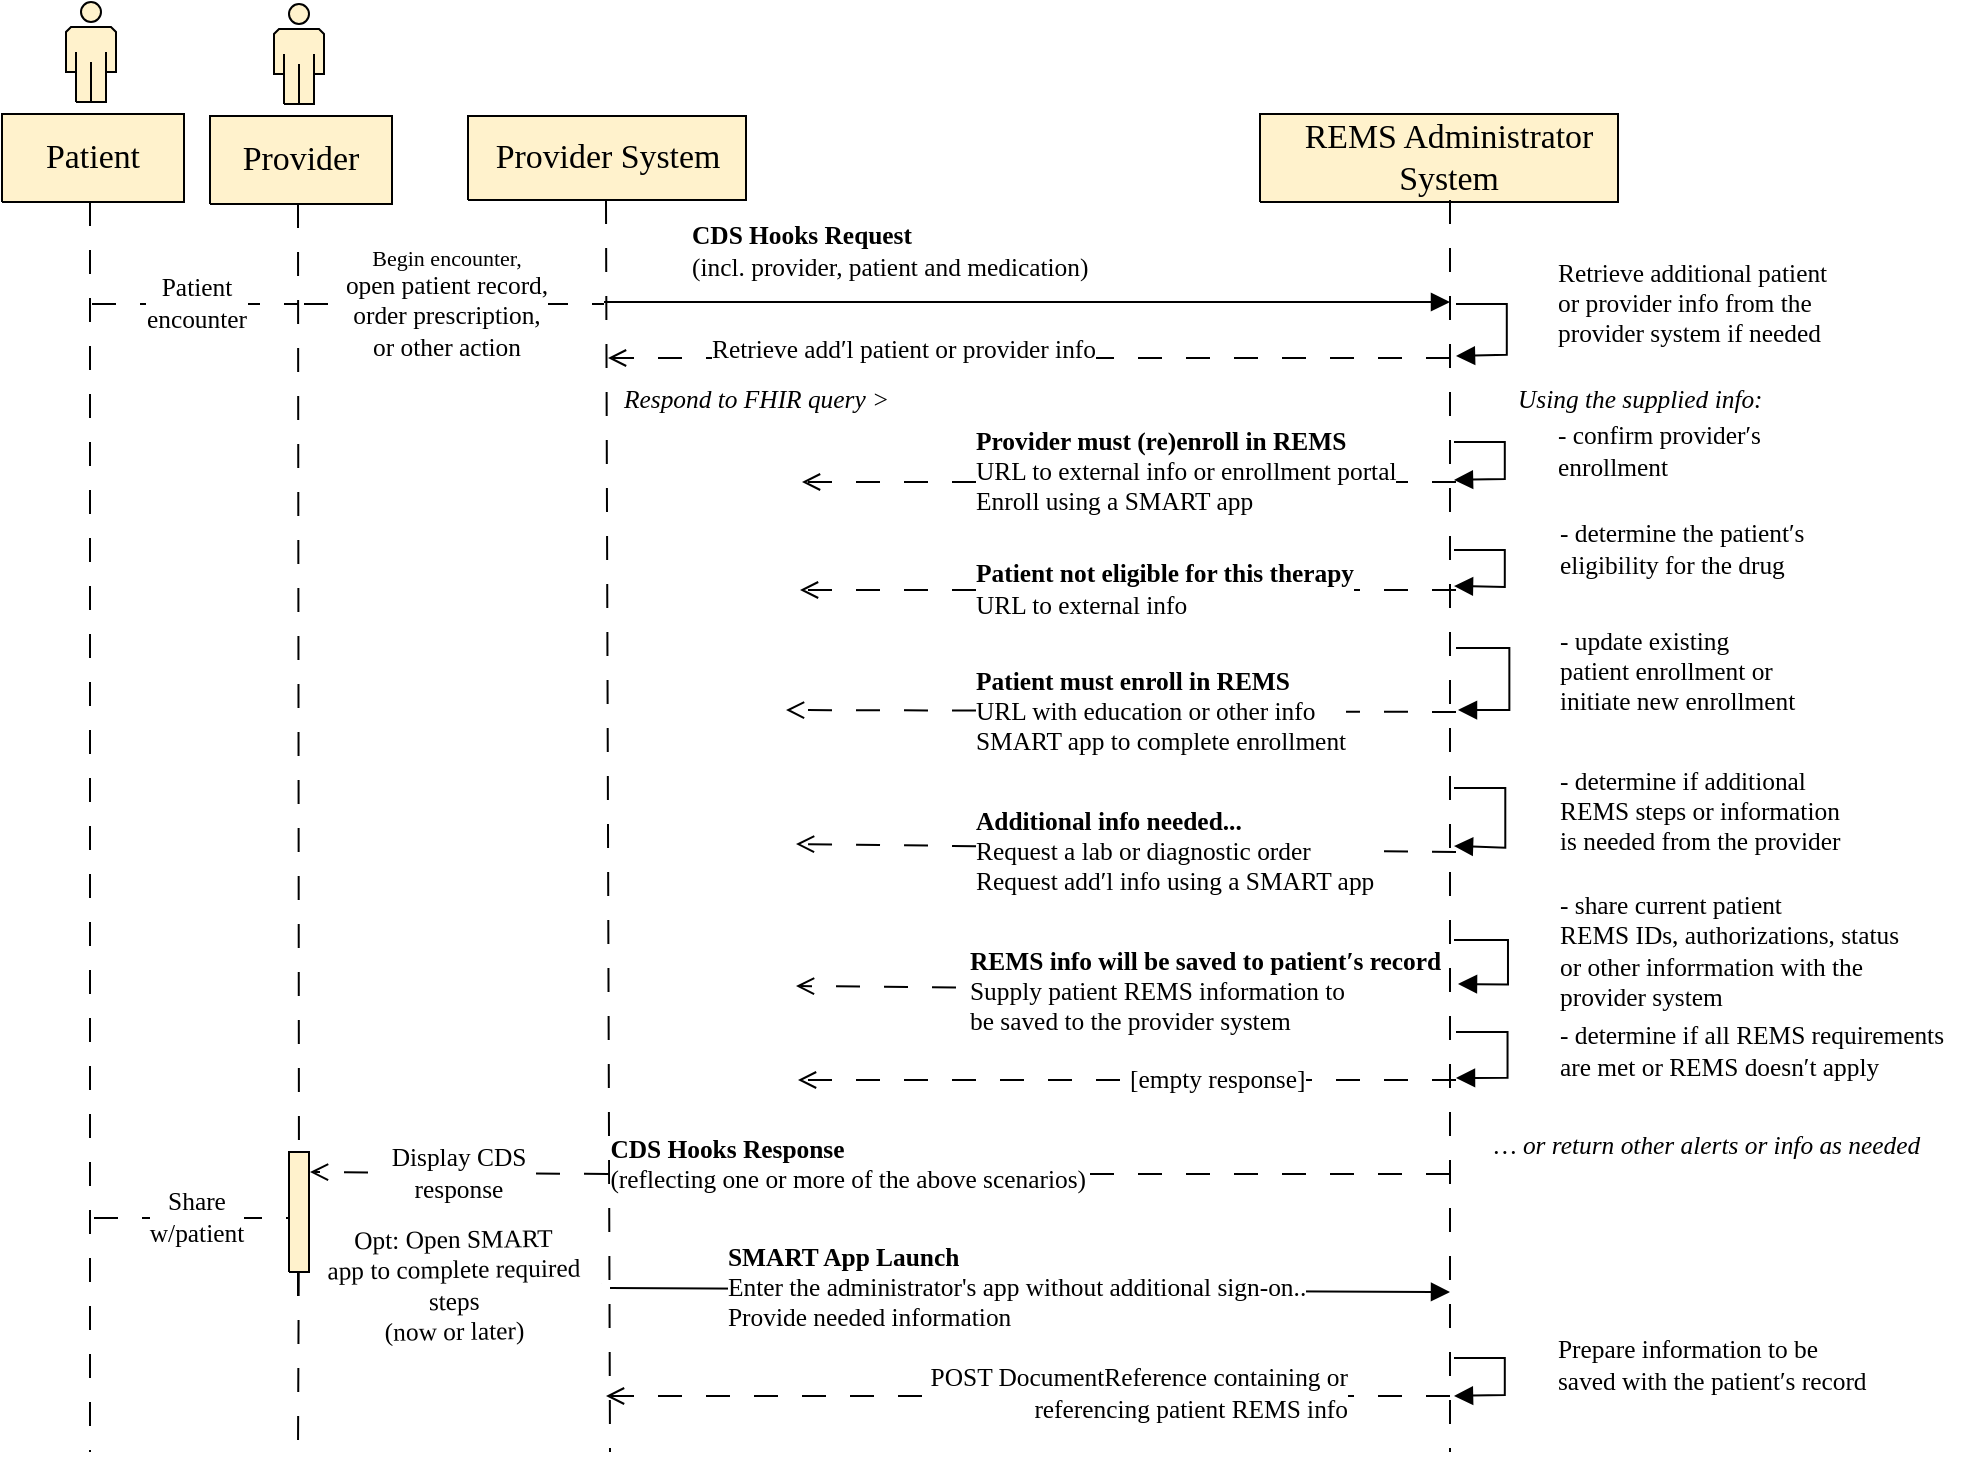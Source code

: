 <mxfile version="20.8.5" type="device"><diagram name="EHR Process Overview" id="Process_Overview"><mxGraphModel dx="1570" dy="976" grid="1" gridSize="10" guides="1" tooltips="1" connect="1" arrows="1" fold="1" page="1" pageScale="1" pageWidth="850" pageHeight="1100" math="0" shadow="0"><root><mxCell id="0"/><mxCell id="1" parent="0"/><UserObject label="" tags="Background" id="2"><mxCell style="vsdxID=20;fillColor=#fff2cc;gradientColor=none;shape=stencil(nZBLDoAgDERP0z3SIyjew0SURgSD+Lu9kMZoXLhwN9O+tukAlrNpJg1SzDH4QW/URgNYgZTkjA4UkwJUgGXng+6DX1zLfmoymdXo17xh5zmRJ6Q42BWCfc2oJfdAr+Yv+AP9Cb7OJ3H/2JG1HNGz/84klThPVCc=);strokeColor=#000000;points=[[0.5,9.92,0],[0.5,10.52,0],[0.5,11.11,0],[0.5,11.71,0],[0.5,12.3,0],[0.5,12.9,0],[0.5,13.49,0],[0.5,14.09,0],[0.5,14.68,0],[0.5,15.15,0],[0.5,15.15,0],[0.5,15.15,0],[0.5,15.15,0],[0.5,15.15,0],[0.5,15.15,0],[0.5,15.15,0],[0.5,15.15,0],[0.5,15.15,0],[0.5,15.15,0],[0.5,15.15,0],[0.5,15.15,0],[0.5,15.15,0],[0.5,15.15,0],[0.5,15.15,0],[0.5,15.15,0],[0.5,15.15,0],[0.5,15.15,0],[0.5,15.15,0],[0.5,15.15,0],[0.5,15.15,0],[0.5,15.15,0],[0.5,15.15,0],[0.5,15.15,0],[0.5,15.15,0],[0.5,15.15,0],[0.5,15.15,0],[0.5,15.15,0],[0.5,15.15,0],[0.5,15.15,0],[0.5,15.15,0],[0.5,15.15,0],[0.5,15.15,0],[0.5,15.15,0],[0.5,15.15,0],[0.5,15.15,0],[0.5,15.15,0],[0.5,15.15,0],[0.5,15.15,0],[0.5,15.15,0],[0.5,15.15,0],[0.5,15.15,0],[0.5,15.15,0],[0.5,15.15,0],[0.5,15.15,0],[0.5,15.15,0],[0.5,15.15,0],[0.5,15.15,0],[0.5,15.15,0],[0.5,15.15,0],[0.5,15.15,0],[0.5,15.15,0],[0.5,15.15,0],[0.5,15.15,0],[0.5,15.15,0],[0.5,15.15,0],[0.5,15.15,0],[0.5,15.15,0],[0.5,15.15,0],[0.5,15.15,0],[0.5,15.15,0],[0.5,15.15,0],[0.5,15.15,0],[0.5,15.15,0],[0.5,15.15,0],[0.5,15.15,0],[0.5,15.15,0],[0.5,15.15,0],[0.5,15.15,0],[0.5,15.15,0],[0.5,15.15,0],[0.5,15.15,0],[0.5,15.15,0],[0.5,15.15,0],[0.5,15.15,0],[0.5,15.15,0],[0.5,15.15,0]];labelBackgroundColor=none;rounded=0;html=1;whiteSpace=wrap;fontFamily=Garamond;" parent="1" vertex="1"><mxGeometry x="349" y="172" width="139" height="42" as="geometry"/></mxCell></UserObject><mxCell id="3" style="vsdxID=21;fillColor=#fff2cc;gradientColor=none;shape=stencil(1VFBDsIgEHwNRxKE+IJa/7GxSyFiaRa07e+FLImtB+/eZnZmdgkjTJcczCi0SpniHRc/ZCfMRWjtJ4fkc0HC9MJ0NhKOFJ/TwHyG6qzoEV91w8q5s6oRrTamJ8X8yl6gW9GoeZuVtgP9vUitElafJMUM2cfpEA1AI8pyRNoAYwuylBbEeTf+h2cV8Plm60Pglvb6dy1lxJWa/g0=);strokeColor=#000000;points=[[0.5,1.71,0],[0.5,2.43,0],[0.5,3.14,0],[0.5,3.86,0],[0.5,4.57,0],[0.5,5.29,0],[0.5,6,0],[0.5,6.71,0],[0.5,7.43,0],[0.5,8.14,0],[0.5,8.86,0],[0.5,9.57,0],[0.5,10.29,0],[0.5,11,0],[0.5,11.43,0],[0.5,11.43,0],[0.5,11.43,0],[0.5,11.43,0],[0.5,11.43,0],[0.5,11.43,0],[0.5,11.43,0],[0.5,11.43,0],[0.5,11.43,0],[0.5,11.43,0],[0.5,11.43,0],[0.5,11.43,0],[0.5,11.43,0],[0.5,11.43,0],[0.5,11.43,0],[0.5,11.43,0],[0.5,11.43,0],[0.5,11.43,0],[0.5,11.43,0],[0.5,11.43,0],[0.5,11.43,0],[0.5,11.43,0],[0.5,11.43,0],[0.5,11.43,0],[0.5,11.43,0],[0.5,11.43,0],[0.5,11.43,0],[0.5,11.43,0],[0.5,11.43,0],[0.5,11.43,0],[0.5,11.43,0],[0.5,11.43,0],[0.5,11.43,0],[0.5,11.43,0],[0.5,11.43,0],[0.5,11.43,0],[0.5,11.43,0],[0.5,11.43,0],[0.5,11.43,0],[0.5,11.43,0],[0.5,11.43,0],[0.5,11.43,0],[0.5,11.43,0],[0.5,11.43,0],[0.5,11.43,0],[0.5,11.43,0],[0.5,11.43,0],[0.5,11.43,0],[0.5,11.43,0],[0.5,11.43,0],[0.5,11.43,0],[0.5,11.43,0],[0.5,11.43,0],[0.5,11.43,0],[0.5,11.43,0],[0.5,11.43,0],[0.5,11.43,0],[0.5,11.43,0],[0.5,11.43,0],[0.5,11.43,0],[0.5,11.43,0],[0.5,11.43,0],[0.5,11.43,0],[0.5,11.43,0],[0.5,11.43,0],[0.5,11.43,0],[0.5,11.43,0],[0.5,11.43,0],[0.5,11.43,0],[0.5,11.43,0],[0.5,11.43,0],[0.5,11.43,0],[0.5,11.43,0],[0.5,11.43,0],[0.5,11.43,0],[0.5,11.43,0],[0.5,11.43,0],[0.5,11.43,0],[0.5,11.43,0],[0.5,11.43,0],[0.5,11.43,0],[0.5,11.43,0],[0.5,11.43,0],[0.5,11.43,0],[0.5,11.43,0],[0.5,11.43,0]];labelBackgroundColor=none;rounded=0;html=1;whiteSpace=wrap;fontFamily=Garamond;" parent="2" vertex="1"><mxGeometry x="57" y="-6" width="25" height="1" as="geometry"/></mxCell><mxCell id="4" style="vsdxID=23;edgeStyle=none;dashed=1;startArrow=none;endArrow=none;startSize=5;endSize=5;strokeColor=#000000;spacingTop=0;spacingBottom=0;spacingLeft=0;spacingRight=0;verticalAlign=middle;html=1;labelBackgroundColor=#ffffff;rounded=0;fontFamily=Garamond;dashPattern=12 12;" parent="2" edge="1"><mxGeometry relative="1" as="geometry"><Array as="points"/><mxPoint x="69" y="42" as="sourcePoint"/><mxPoint x="71" y="668" as="targetPoint"/></mxGeometry></mxCell><mxCell id="5" value="&lt;div style=&quot;font-size: 1px&quot;&gt;&lt;font style=&quot;font-size: 16.93px; color: rgb(0, 0, 0); direction: ltr; letter-spacing: 0px; line-height: 120%; opacity: 1;&quot;&gt;Provider System&lt;br&gt;&lt;/font&gt;&lt;/div&gt;" style="text;vsdxID=20;fillColor=none;gradientColor=none;strokeColor=none;points=[[0.5,9.92,0],[0.5,10.52,0],[0.5,11.11,0],[0.5,11.71,0],[0.5,12.3,0],[0.5,12.9,0],[0.5,13.49,0],[0.5,14.09,0],[0.5,14.68,0],[0.5,15.15,0],[0.5,15.15,0],[0.5,15.15,0],[0.5,15.15,0],[0.5,15.15,0],[0.5,15.15,0],[0.5,15.15,0],[0.5,15.15,0],[0.5,15.15,0],[0.5,15.15,0],[0.5,15.15,0],[0.5,15.15,0],[0.5,15.15,0],[0.5,15.15,0],[0.5,15.15,0],[0.5,15.15,0],[0.5,15.15,0],[0.5,15.15,0],[0.5,15.15,0],[0.5,15.15,0],[0.5,15.15,0],[0.5,15.15,0],[0.5,15.15,0],[0.5,15.15,0],[0.5,15.15,0],[0.5,15.15,0],[0.5,15.15,0],[0.5,15.15,0],[0.5,15.15,0],[0.5,15.15,0],[0.5,15.15,0],[0.5,15.15,0],[0.5,15.15,0],[0.5,15.15,0],[0.5,15.15,0],[0.5,15.15,0],[0.5,15.15,0],[0.5,15.15,0],[0.5,15.15,0],[0.5,15.15,0],[0.5,15.15,0],[0.5,15.15,0],[0.5,15.15,0],[0.5,15.15,0],[0.5,15.15,0],[0.5,15.15,0],[0.5,15.15,0],[0.5,15.15,0],[0.5,15.15,0],[0.5,15.15,0],[0.5,15.15,0],[0.5,15.15,0],[0.5,15.15,0],[0.5,15.15,0],[0.5,15.15,0],[0.5,15.15,0],[0.5,15.15,0],[0.5,15.15,0],[0.5,15.15,0],[0.5,15.15,0],[0.5,15.15,0],[0.5,15.15,0],[0.5,15.15,0],[0.5,15.15,0],[0.5,15.15,0],[0.5,15.15,0],[0.5,15.15,0],[0.5,15.15,0],[0.5,15.15,0],[0.5,15.15,0],[0.5,15.15,0],[0.5,15.15,0],[0.5,15.15,0],[0.5,15.15,0],[0.5,15.15,0],[0.5,15.15,0],[0.5,15.15,0]];labelBackgroundColor=none;rounded=0;html=1;whiteSpace=wrap;verticalAlign=middle;align=center;;html=1;fontFamily=Garamond;" parent="2" vertex="1"><mxGeometry y="-0.7" width="139.7" height="42.7" as="geometry"/></mxCell><UserObject label="" tags="Background" id="6"><mxCell style="vsdxID=24;fillColor=#fff2cc;gradientColor=none;shape=stencil(nZBLDoAgDERP0z3SIyjew0SURgSD+Lu9kMZoXLhwN9O+tukAlrNpJg1SzDH4QW/URgNYgZTkjA4UkwJUgGXng+6DX1zLfmoymdXo17xh5zmRJ6Q42BWCfc2oJfdAr+Yv+AP9Cb7OJ3H/2JG1HNGz/84klThPVCc=);strokeColor=#000000;points=[[0.5,9.6,0],[0.5,10.18,0],[0.5,10.75,0],[0.5,11.32,0],[0.5,11.9,0],[0.5,12.47,0],[0.5,13.04,0],[0.5,13.62,0],[0.5,14.19,0],[0.5,14.76,0],[0.5,14.79,0],[0.5,14.79,0],[0.5,14.79,0],[0.5,14.79,0],[0.5,14.79,0],[0.5,14.79,0],[0.5,14.79,0],[0.5,14.79,0],[0.5,14.79,0],[0.5,14.79,0],[0.5,14.79,0],[0.5,14.79,0],[0.5,14.79,0],[0.5,14.79,0],[0.5,14.79,0],[0.5,14.79,0],[0.5,14.79,0],[0.5,14.79,0],[0.5,14.79,0],[0.5,14.79,0],[0.5,14.79,0],[0.5,14.79,0],[0.5,14.79,0],[0.5,14.79,0],[0.5,14.79,0],[0.5,14.79,0],[0.5,14.79,0],[0.5,14.79,0],[0.5,14.79,0],[0.5,14.79,0],[0.5,14.79,0],[0.5,14.79,0],[0.5,14.79,0],[0.5,14.79,0],[0.5,14.79,0],[0.5,14.79,0],[0.5,14.79,0],[0.5,14.79,0],[0.5,14.79,0],[0.5,14.79,0],[0.5,14.79,0],[0.5,14.79,0],[0.5,14.79,0],[0.5,14.79,0],[0.5,14.79,0],[0.5,14.79,0],[0.5,14.79,0],[0.5,14.79,0],[0.5,14.79,0],[0.5,14.79,0],[0.5,14.79,0],[0.5,14.79,0],[0.5,14.79,0],[0.5,14.79,0],[0.5,14.79,0],[0.5,14.79,0],[0.5,14.79,0],[0.5,14.79,0],[0.5,14.79,0],[0.5,14.79,0],[0.5,14.79,0],[0.5,14.79,0],[0.5,14.79,0],[0.5,14.79,0],[0.5,14.79,0],[0.5,14.79,0],[0.5,14.79,0],[0.5,14.79,0],[0.5,14.79,0],[0.5,14.79,0],[0.5,14.79,0],[0.5,14.79,0],[0.5,14.79,0],[0.5,14.79,0],[0.5,14.79,0],[0.5,14.79,0]];labelBackgroundColor=none;rounded=0;html=1;whiteSpace=wrap;fontFamily=Garamond;" parent="1" vertex="1"><mxGeometry x="745" y="171" width="179" height="44" as="geometry"/></mxCell></UserObject><mxCell id="7" style="vsdxID=25;fillColor=#fff2cc;gradientColor=none;shape=stencil(1VFBDsIgEHwNRxKE+IJa/7GxSyFiaRa07e+FLImtB+/eZnZmdgkjTJcczCi0SpniHRc/ZCfMRWjtJ4fkc0HC9MJ0NhKOFJ/TwHyG6qzoEV91w8q5s6oRrTamJ8X8yl6gW9GoeZuVtgP9vUitElafJMUM2cfpEA1AI8pyRNoAYwuylBbEeTf+h2cV8Plm60Pglvb6dy1lxJWa/g0=);strokeColor=#000000;points=[[0.5,1.71,0],[0.5,2.43,0],[0.5,3.14,0],[0.5,3.86,0],[0.5,4.57,0],[0.5,5.29,0],[0.5,6,0],[0.5,6.71,0],[0.5,7.43,0],[0.5,8.14,0],[0.5,8.86,0],[0.5,9.57,0],[0.5,10.29,0],[0.5,11,0],[0.5,11.43,0],[0.5,11.43,0],[0.5,11.43,0],[0.5,11.43,0],[0.5,11.43,0],[0.5,11.43,0],[0.5,11.43,0],[0.5,11.43,0],[0.5,11.43,0],[0.5,11.43,0],[0.5,11.43,0],[0.5,11.43,0],[0.5,11.43,0],[0.5,11.43,0],[0.5,11.43,0],[0.5,11.43,0],[0.5,11.43,0],[0.5,11.43,0],[0.5,11.43,0],[0.5,11.43,0],[0.5,11.43,0],[0.5,11.43,0],[0.5,11.43,0],[0.5,11.43,0],[0.5,11.43,0],[0.5,11.43,0],[0.5,11.43,0],[0.5,11.43,0],[0.5,11.43,0],[0.5,11.43,0],[0.5,11.43,0],[0.5,11.43,0],[0.5,11.43,0],[0.5,11.43,0],[0.5,11.43,0],[0.5,11.43,0],[0.5,11.43,0],[0.5,11.43,0],[0.5,11.43,0],[0.5,11.43,0],[0.5,11.43,0],[0.5,11.43,0],[0.5,11.43,0],[0.5,11.43,0],[0.5,11.43,0],[0.5,11.43,0],[0.5,11.43,0],[0.5,11.43,0],[0.5,11.43,0],[0.5,11.43,0],[0.5,11.43,0],[0.5,11.43,0],[0.5,11.43,0],[0.5,11.43,0],[0.5,11.43,0],[0.5,11.43,0],[0.5,11.43,0],[0.5,11.43,0],[0.5,11.43,0],[0.5,11.43,0],[0.5,11.43,0],[0.5,11.43,0],[0.5,11.43,0],[0.5,11.43,0],[0.5,11.43,0],[0.5,11.43,0],[0.5,11.43,0],[0.5,11.43,0],[0.5,11.43,0],[0.5,11.43,0],[0.5,11.43,0],[0.5,11.43,0],[0.5,11.43,0],[0.5,11.43,0],[0.5,11.43,0],[0.5,11.43,0],[0.5,11.43,0],[0.5,11.43,0],[0.5,11.43,0],[0.5,11.43,0],[0.5,11.43,0],[0.5,11.43,0],[0.5,11.43,0],[0.5,11.43,0],[0.5,11.43,0],[0.5,11.43,0]];labelBackgroundColor=none;rounded=0;html=1;whiteSpace=wrap;fontFamily=Garamond;" parent="6" vertex="1"><mxGeometry x="177" y="-6" width="25" height="1" as="geometry"/></mxCell><mxCell id="9" value="&lt;div style=&quot;font-size: 1px&quot;&gt;&lt;font style=&quot;font-size: 16.93px; color: rgb(0, 0, 0); direction: ltr; letter-spacing: 0px; line-height: 120%; opacity: 1;&quot;&gt;REMS Administrator System&lt;br&gt;&lt;/font&gt;&lt;/div&gt;" style="text;vsdxID=24;fillColor=none;gradientColor=none;strokeColor=none;points=[[0.5,9.6,0],[0.5,10.18,0],[0.5,10.75,0],[0.5,11.32,0],[0.5,11.9,0],[0.5,12.47,0],[0.5,13.04,0],[0.5,13.62,0],[0.5,14.19,0],[0.5,14.76,0],[0.5,14.79,0],[0.5,14.79,0],[0.5,14.79,0],[0.5,14.79,0],[0.5,14.79,0],[0.5,14.79,0],[0.5,14.79,0],[0.5,14.79,0],[0.5,14.79,0],[0.5,14.79,0],[0.5,14.79,0],[0.5,14.79,0],[0.5,14.79,0],[0.5,14.79,0],[0.5,14.79,0],[0.5,14.79,0],[0.5,14.79,0],[0.5,14.79,0],[0.5,14.79,0],[0.5,14.79,0],[0.5,14.79,0],[0.5,14.79,0],[0.5,14.79,0],[0.5,14.79,0],[0.5,14.79,0],[0.5,14.79,0],[0.5,14.79,0],[0.5,14.79,0],[0.5,14.79,0],[0.5,14.79,0],[0.5,14.79,0],[0.5,14.79,0],[0.5,14.79,0],[0.5,14.79,0],[0.5,14.79,0],[0.5,14.79,0],[0.5,14.79,0],[0.5,14.79,0],[0.5,14.79,0],[0.5,14.79,0],[0.5,14.79,0],[0.5,14.79,0],[0.5,14.79,0],[0.5,14.79,0],[0.5,14.79,0],[0.5,14.79,0],[0.5,14.79,0],[0.5,14.79,0],[0.5,14.79,0],[0.5,14.79,0],[0.5,14.79,0],[0.5,14.79,0],[0.5,14.79,0],[0.5,14.79,0],[0.5,14.79,0],[0.5,14.79,0],[0.5,14.79,0],[0.5,14.79,0],[0.5,14.79,0],[0.5,14.79,0],[0.5,14.79,0],[0.5,14.79,0],[0.5,14.79,0],[0.5,14.79,0],[0.5,14.79,0],[0.5,14.79,0],[0.5,14.79,0],[0.5,14.79,0],[0.5,14.79,0],[0.5,14.79,0],[0.5,14.79,0],[0.5,14.79,0],[0.5,14.79,0],[0.5,14.79,0],[0.5,14.79,0],[0.5,14.79,0]];labelBackgroundColor=none;rounded=0;html=1;whiteSpace=wrap;verticalAlign=middle;align=center;;html=1;fontFamily=Garamond;" parent="6" vertex="1"><mxGeometry x="5" y="-0.29" width="179.01" height="44.29" as="geometry"/></mxCell><UserObject label="&lt;div style=&quot;font-size: 1px&quot;&gt;&lt;p style=&quot;align:left;margin-left:0;margin-right:0;margin-top:0px;margin-bottom:0px;text-indent:0;valign:middle;direction:ltr;&quot;&gt;&lt;font style=&quot;font-size: 12.7px; color: rgb(0, 0, 0); direction: ltr; letter-spacing: 0px; line-height: 120%; opacity: 1;&quot;&gt;&lt;b&gt;  CDS Hooks Request&lt;br&gt;  &lt;/b&gt;&lt;/font&gt;&lt;font style=&quot;font-size: 12.7px; color: rgb(0, 0, 0); direction: ltr; letter-spacing: 0px; line-height: 120%; opacity: 1;&quot;&gt;(incl. provider, patient and medication)  &lt;br&gt;&lt;/font&gt;&lt;/p&gt;&lt;/div&gt;" tags="Connector" id="29"><mxCell style="vsdxID=28;edgeStyle=none;startArrow=none;endArrow=block;startSize=2;endSize=7;strokeColor=#000000;spacingTop=0;spacingBottom=0;spacingLeft=0;spacingRight=0;verticalAlign=middle;html=1;labelBackgroundColor=#ffffff;rounded=0;align=left;fontFamily=Garamond;" parent="1" edge="1"><mxGeometry x="-0.802" y="25" relative="1" as="geometry"><mxPoint as="offset"/><Array as="points"/><mxPoint x="417" y="265" as="sourcePoint"/><mxPoint x="840" y="265" as="targetPoint"/></mxGeometry></mxCell></UserObject><UserObject label="&lt;div style=&quot;font-size: 1px&quot;&gt;&lt;p style=&quot;align:left;margin-left:0;margin-right:0;margin-top:0px;margin-bottom:0px;text-indent:0;valign:middle;direction:ltr;&quot;&gt;&lt;font style=&quot;font-size: 12.7px; color: rgb(0, 0, 0); direction: ltr; letter-spacing: 0px; line-height: 120%; opacity: 1;&quot;&gt;  - confirm provider′s&lt;br&gt;     enrollment&lt;br&gt;&lt;/font&gt;&lt;/p&gt;&lt;/div&gt;" tags="Connector" id="30"><mxCell style="vsdxID=29;edgeStyle=none;startArrow=none;endArrow=block;startSize=2;endSize=7;strokeColor=#000000;spacingTop=0;spacingBottom=0;spacingLeft=0;spacingRight=0;verticalAlign=middle;html=1;labelBackgroundColor=#ffffff;rounded=0;align=left;fontFamily=Garamond;" parent="1" edge="1"><mxGeometry x="-0.122" y="25" relative="1" as="geometry"><mxPoint as="offset"/><Array as="points"><mxPoint x="867.4" y="335"/><mxPoint x="867.4" y="353.45"/></Array><mxPoint x="842" y="335" as="sourcePoint"/><mxPoint x="842" y="354" as="targetPoint"/></mxGeometry></mxCell></UserObject><UserObject label="" tags="Background" id="10"><mxCell style="vsdxID=33;fillColor=#fff2cc;gradientColor=none;shape=stencil(nZBLDoAgDERP0z3SIyjew0SURgSD+Lu9kMZoXLhwN9O+tukAlrNpJg1SzDH4QW/URgNYgZTkjA4UkwJUgGXng+6DX1zLfmoymdXo17xh5zmRJ6Q42BWCfc2oJfdAr+Yv+AP9Cb7OJ3H/2JG1HNGz/84klThPVCc=);strokeColor=#000000;points=[[0.5,1.71,0],[0.5,2.43,0],[0.5,3.14,0],[0.5,3.86,0],[0.5,4.57,0],[0.5,5.29,0],[0.5,6,0],[0.5,6.71,0],[0.5,7.43,0],[0.5,8.14,0],[0.5,8.86,0],[0.5,9.57,0],[0.5,10.29,0],[0.5,11,0],[0.5,11.43,0],[0.5,11.43,0],[0.5,11.43,0],[0.5,11.43,0],[0.5,11.43,0],[0.5,11.43,0],[0.5,11.43,0],[0.5,11.43,0],[0.5,11.43,0],[0.5,11.43,0],[0.5,11.43,0],[0.5,11.43,0],[0.5,11.43,0],[0.5,11.43,0],[0.5,11.43,0],[0.5,11.43,0],[0.5,11.43,0],[0.5,11.43,0],[0.5,11.43,0],[0.5,11.43,0],[0.5,11.43,0],[0.5,11.43,0],[0.5,11.43,0],[0.5,11.43,0],[0.5,11.43,0],[0.5,11.43,0],[0.5,11.43,0],[0.5,11.43,0],[0.5,11.43,0],[0.5,11.43,0],[0.5,11.43,0],[0.5,11.43,0],[0.5,11.43,0],[0.5,11.43,0],[0.5,11.43,0],[0.5,11.43,0],[0.5,11.43,0],[0.5,11.43,0],[0.5,11.43,0],[0.5,11.43,0],[0.5,11.43,0],[0.5,11.43,0],[0.5,11.43,0],[0.5,11.43,0],[0.5,11.43,0],[0.5,11.43,0],[0.5,11.43,0],[0.5,11.43,0],[0.5,11.43,0],[0.5,11.43,0],[0.5,11.43,0],[0.5,11.43,0],[0.5,11.43,0],[0.5,11.43,0],[0.5,11.43,0],[0.5,11.43,0],[0.5,11.43,0],[0.5,11.43,0],[0.5,11.43,0],[0.5,11.43,0],[0.5,11.43,0],[0.5,11.43,0],[0.5,11.43,0],[0.5,11.43,0],[0.5,11.43,0],[0.5,11.43,0],[0.5,11.43,0],[0.5,11.43,0],[0.5,11.43,0],[0.5,11.43,0],[0.5,11.43,0],[0.5,11.43,0],[0.5,11.43,0],[0.5,11.43,0],[0.5,11.43,0],[0.5,11.43,0],[0.5,11.43,0],[0.5,11.43,0],[0.5,11.43,0],[0.5,11.43,0],[0.5,11.43,0],[0.5,11.43,0],[0.5,11.43,0],[0.5,11.43,0],[0.5,11.43,0],[0.5,11.43,0]];labelBackgroundColor=none;rounded=0;html=1;whiteSpace=wrap;fontFamily=Garamond;" parent="1" vertex="1"><mxGeometry x="220" y="172" width="91" height="44" as="geometry"/></mxCell></UserObject><mxCell id="11" style="vsdxID=34;fillColor=#fff2cc;gradientColor=none;shape=stencil(nZBLDoAgDERP0z3SIyjew0SURgSD+Lu9kMZoXLhwN9O+tukAlrNpJg1SzDH4QW/URgNYgZTkjA4UkwJUgGXng+6DX1zLfmoymdXo17xh5zmRJ6Q42BWCfc2oJfdAr+Yv+AP9Cb7OJ3H/2JG1HNGz/84klThPVCc=);strokeColor=none;points=[[0.5,1.71,0],[0.5,2.43,0],[0.5,3.14,0],[0.5,3.86,0],[0.5,4.57,0],[0.5,5.29,0],[0.5,6,0],[0.5,6.71,0],[0.5,7.43,0],[0.5,8.14,0],[0.5,8.86,0],[0.5,9.57,0],[0.5,10.29,0],[0.5,11,0],[0.5,11.43,0],[0.5,11.43,0],[0.5,11.43,0],[0.5,11.43,0],[0.5,11.43,0],[0.5,11.43,0],[0.5,11.43,0],[0.5,11.43,0],[0.5,11.43,0],[0.5,11.43,0],[0.5,11.43,0],[0.5,11.43,0],[0.5,11.43,0],[0.5,11.43,0],[0.5,11.43,0],[0.5,11.43,0],[0.5,11.43,0],[0.5,11.43,0],[0.5,11.43,0],[0.5,11.43,0],[0.5,11.43,0],[0.5,11.43,0],[0.5,11.43,0],[0.5,11.43,0],[0.5,11.43,0],[0.5,11.43,0],[0.5,11.43,0],[0.5,11.43,0],[0.5,11.43,0],[0.5,11.43,0],[0.5,11.43,0],[0.5,11.43,0],[0.5,11.43,0],[0.5,11.43,0],[0.5,11.43,0],[0.5,11.43,0],[0.5,11.43,0],[0.5,11.43,0],[0.5,11.43,0],[0.5,11.43,0],[0.5,11.43,0],[0.5,11.43,0],[0.5,11.43,0],[0.5,11.43,0],[0.5,11.43,0],[0.5,11.43,0],[0.5,11.43,0],[0.5,11.43,0],[0.5,11.43,0],[0.5,11.43,0],[0.5,11.43,0],[0.5,11.43,0],[0.5,11.43,0],[0.5,11.43,0],[0.5,11.43,0],[0.5,11.43,0],[0.5,11.43,0],[0.5,11.43,0],[0.5,11.43,0],[0.5,11.43,0],[0.5,11.43,0],[0.5,11.43,0],[0.5,11.43,0],[0.5,11.43,0],[0.5,11.43,0],[0.5,11.43,0],[0.5,11.43,0],[0.5,11.43,0],[0.5,11.43,0],[0.5,11.43,0],[0.5,11.43,0],[0.5,11.43,0],[0.5,11.43,0],[0.5,11.43,0],[0.5,11.43,0],[0.5,11.43,0],[0.5,11.43,0],[0.5,11.43,0],[0.5,11.43,0],[0.5,11.43,0],[0.5,11.43,0],[0.5,11.43,0],[0.5,11.43,0],[0.5,11.43,0],[0.5,11.43,0],[0.5,11.43,0]];labelBackgroundColor=none;rounded=0;html=1;whiteSpace=wrap;fontFamily=Garamond;" parent="10" vertex="1"><mxGeometry x="7" y="4" width="76" height="35" as="geometry"/></mxCell><mxCell id="12" style="vsdxID=35;fillColor=#fff2cc;gradientColor=none;shape=stencil(tZTNDoIwDICfZkeSsQXFM+J7LDJgcTJSpuDbu6USgQhBord2/dr1LyU8aUpRS8JoY8FcZKsyWxJ+JIypqpSgrJMITwlPcgOyAHOrMtRr4UkvXc3dR+jQj1HvwugD1ZCifkJWq2qejdaj+wV0K8kXyHCMsmgePaxH++asy2B9XfFmdGkE8ReTjbazux+FXV7E8dLyKTtEBZydCSabAH3HUO1GrZ4Eol0gOtUEYKywylSj7dMCChm4T4Jci+Llh6amlbIePG9O63N9f0nLCe/TkCut8bIM7dNT4p7wDPH0CQ==);strokeColor=#000000;points=[[0.5,1.71,0],[0.5,2.43,0],[0.5,3.14,0],[0.5,3.86,0],[0.5,4.57,0],[0.5,5.29,0],[0.5,6,0],[0.5,6.71,0],[0.5,7.43,0],[0.5,8.14,0],[0.5,8.86,0],[0.5,9.57,0],[0.5,10.29,0],[0.5,11,0],[0.5,11.43,0],[0.5,11.43,0],[0.5,11.43,0],[0.5,11.43,0],[0.5,11.43,0],[0.5,11.43,0],[0.5,11.43,0],[0.5,11.43,0],[0.5,11.43,0],[0.5,11.43,0],[0.5,11.43,0],[0.5,11.43,0],[0.5,11.43,0],[0.5,11.43,0],[0.5,11.43,0],[0.5,11.43,0],[0.5,11.43,0],[0.5,11.43,0],[0.5,11.43,0],[0.5,11.43,0],[0.5,11.43,0],[0.5,11.43,0],[0.5,11.43,0],[0.5,11.43,0],[0.5,11.43,0],[0.5,11.43,0],[0.5,11.43,0],[0.5,11.43,0],[0.5,11.43,0],[0.5,11.43,0],[0.5,11.43,0],[0.5,11.43,0],[0.5,11.43,0],[0.5,11.43,0],[0.5,11.43,0],[0.5,11.43,0],[0.5,11.43,0],[0.5,11.43,0],[0.5,11.43,0],[0.5,11.43,0],[0.5,11.43,0],[0.5,11.43,0],[0.5,11.43,0],[0.5,11.43,0],[0.5,11.43,0],[0.5,11.43,0],[0.5,11.43,0],[0.5,11.43,0],[0.5,11.43,0],[0.5,11.43,0],[0.5,11.43,0],[0.5,11.43,0],[0.5,11.43,0],[0.5,11.43,0],[0.5,11.43,0],[0.5,11.43,0],[0.5,11.43,0],[0.5,11.43,0],[0.5,11.43,0],[0.5,11.43,0],[0.5,11.43,0],[0.5,11.43,0],[0.5,11.43,0],[0.5,11.43,0],[0.5,11.43,0],[0.5,11.43,0],[0.5,11.43,0],[0.5,11.43,0],[0.5,11.43,0],[0.5,11.43,0],[0.5,11.43,0],[0.5,11.43,0],[0.5,11.43,0],[0.5,11.43,0],[0.5,11.43,0],[0.5,11.43,0],[0.5,11.43,0],[0.5,11.43,0],[0.5,11.43,0],[0.5,11.43,0],[0.5,11.43,0],[0.5,11.43,0],[0.5,11.43,0],[0.5,11.43,0],[0.5,11.43,0],[0.5,11.43,0]];labelBackgroundColor=none;rounded=0;html=1;whiteSpace=wrap;fontFamily=Garamond;" parent="10" vertex="1"><mxGeometry x="32" y="-56" width="25" height="50" as="geometry"/></mxCell><mxCell id="14" value="&lt;div style=&quot;font-size: 1px&quot;&gt;&lt;font style=&quot;font-size: 16.93px; color: rgb(0, 0, 0); direction: ltr; letter-spacing: 0px; line-height: 120%; opacity: 1;&quot;&gt;Provider&lt;br&gt;&lt;/font&gt;&lt;/div&gt;" style="text;vsdxID=33;fillColor=none;gradientColor=none;strokeColor=none;points=[[0.5,1.71,0],[0.5,2.43,0],[0.5,3.14,0],[0.5,3.86,0],[0.5,4.57,0],[0.5,5.29,0],[0.5,6,0],[0.5,6.71,0],[0.5,7.43,0],[0.5,8.14,0],[0.5,8.86,0],[0.5,9.57,0],[0.5,10.29,0],[0.5,11,0],[0.5,11.43,0],[0.5,11.43,0],[0.5,11.43,0],[0.5,11.43,0],[0.5,11.43,0],[0.5,11.43,0],[0.5,11.43,0],[0.5,11.43,0],[0.5,11.43,0],[0.5,11.43,0],[0.5,11.43,0],[0.5,11.43,0],[0.5,11.43,0],[0.5,11.43,0],[0.5,11.43,0],[0.5,11.43,0],[0.5,11.43,0],[0.5,11.43,0],[0.5,11.43,0],[0.5,11.43,0],[0.5,11.43,0],[0.5,11.43,0],[0.5,11.43,0],[0.5,11.43,0],[0.5,11.43,0],[0.5,11.43,0],[0.5,11.43,0],[0.5,11.43,0],[0.5,11.43,0],[0.5,11.43,0],[0.5,11.43,0],[0.5,11.43,0],[0.5,11.43,0],[0.5,11.43,0],[0.5,11.43,0],[0.5,11.43,0],[0.5,11.43,0],[0.5,11.43,0],[0.5,11.43,0],[0.5,11.43,0],[0.5,11.43,0],[0.5,11.43,0],[0.5,11.43,0],[0.5,11.43,0],[0.5,11.43,0],[0.5,11.43,0],[0.5,11.43,0],[0.5,11.43,0],[0.5,11.43,0],[0.5,11.43,0],[0.5,11.43,0],[0.5,11.43,0],[0.5,11.43,0],[0.5,11.43,0],[0.5,11.43,0],[0.5,11.43,0],[0.5,11.43,0],[0.5,11.43,0],[0.5,11.43,0],[0.5,11.43,0],[0.5,11.43,0],[0.5,11.43,0],[0.5,11.43,0],[0.5,11.43,0],[0.5,11.43,0],[0.5,11.43,0],[0.5,11.43,0],[0.5,11.43,0],[0.5,11.43,0],[0.5,11.43,0],[0.5,11.43,0],[0.5,11.43,0],[0.5,11.43,0],[0.5,11.43,0],[0.5,11.43,0],[0.5,11.43,0],[0.5,11.43,0],[0.5,11.43,0],[0.5,11.43,0],[0.5,11.43,0],[0.5,11.43,0],[0.5,11.43,0],[0.5,11.43,0],[0.5,11.43,0],[0.5,11.43,0],[0.5,11.43,0]];labelBackgroundColor=none;rounded=0;html=1;whiteSpace=wrap;verticalAlign=middle;align=center;;html=1;fontFamily=Garamond;" parent="10" vertex="1"><mxGeometry y="-0.29" width="91.28" height="44.29" as="geometry"/></mxCell><UserObject label="" tags="Background" id="31"><mxCell style="vsdxID=37;edgeStyle=none;startArrow=none;endArrow=none;startSize=5;endSize=5;strokeColor=#000000;spacingTop=0;spacingBottom=0;spacingLeft=0;spacingRight=0;verticalAlign=middle;html=1;labelBackgroundColor=none;rounded=0;fontFamily=Garamond;" parent="1" edge="1"><mxGeometry relative="1" as="geometry"><Array as="points"/><mxPoint x="264" y="762" as="sourcePoint"/><mxPoint x="264" y="697" as="targetPoint"/></mxGeometry></mxCell></UserObject><UserObject label="&lt;div style=&quot;font-size: 1px&quot;&gt;&lt;font style=&quot;font-size: 12.7px; color: rgb(0, 0, 0); direction: ltr; letter-spacing: 0px; line-height: 120%; opacity: 1;&quot;&gt;Display CDS &lt;br&gt;response&lt;br&gt;&lt;/font&gt;&lt;/div&gt;" tags="Connector" id="32"><mxCell style="vsdxID=38;edgeStyle=none;dashed=1;startArrow=none;endArrow=open;startSize=2;endSize=7;strokeColor=#000000;spacingTop=0;spacingBottom=0;spacingLeft=0;spacingRight=0;verticalAlign=middle;html=1;labelBackgroundColor=#ffffff;rounded=0;align=center;fontFamily=Garamond;dashPattern=12 12;" parent="1" edge="1"><mxGeometry relative="1" as="geometry"><mxPoint x="-1" as="offset"/><Array as="points"/><mxPoint x="419" y="701" as="sourcePoint"/><mxPoint x="270" y="700" as="targetPoint"/></mxGeometry></mxCell></UserObject><UserObject label="" tags="Background" id="33"><mxCell style="vsdxID=56;edgeStyle=none;dashed=1;startArrow=none;endArrow=none;startSize=5;endSize=5;strokeColor=#000000;spacingTop=0;spacingBottom=0;spacingLeft=0;spacingRight=0;verticalAlign=middle;html=1;labelBackgroundColor=#ffffff;rounded=0;fontFamily=Garamond;dashPattern=12 12;" parent="1" edge="1"><mxGeometry relative="1" as="geometry"><Array as="points"/><mxPoint x="160" y="215" as="sourcePoint"/><mxPoint x="160" y="840" as="targetPoint"/></mxGeometry></mxCell></UserObject><UserObject label="" tags="Background" id="15"><mxCell style="vsdxID=57;fillColor=#fff2cc;gradientColor=none;shape=stencil(nZBLDoAgDERP0z3SIyjew0SURgSD+Lu9kMZoXLhwN9O+tukAlrNpJg1SzDH4QW/URgNYgZTkjA4UkwJUgGXng+6DX1zLfmoymdXo17xh5zmRJ6Q42BWCfc2oJfdAr+Yv+AP9Cb7OJ3H/2JG1HNGz/84klThPVCc=);strokeColor=#000000;points=[[0.5,1.71,0],[0.5,2.43,0],[0.5,3.14,0],[0.5,3.86,0],[0.5,4.57,0],[0.5,5.29,0],[0.5,6,0],[0.5,6.71,0],[0.5,7.43,0],[0.5,8.14,0],[0.5,8.86,0],[0.5,9.57,0],[0.5,10.29,0],[0.5,11,0],[0.5,11.43,0],[0.5,11.43,0],[0.5,11.43,0],[0.5,11.43,0],[0.5,11.43,0],[0.5,11.43,0],[0.5,11.43,0],[0.5,11.43,0],[0.5,11.43,0],[0.5,11.43,0],[0.5,11.43,0],[0.5,11.43,0],[0.5,11.43,0],[0.5,11.43,0],[0.5,11.43,0],[0.5,11.43,0],[0.5,11.43,0],[0.5,11.43,0],[0.5,11.43,0],[0.5,11.43,0],[0.5,11.43,0],[0.5,11.43,0],[0.5,11.43,0],[0.5,11.43,0],[0.5,11.43,0],[0.5,11.43,0],[0.5,11.43,0],[0.5,11.43,0],[0.5,11.43,0],[0.5,11.43,0],[0.5,11.43,0],[0.5,11.43,0],[0.5,11.43,0],[0.5,11.43,0],[0.5,11.43,0],[0.5,11.43,0],[0.5,11.43,0],[0.5,11.43,0],[0.5,11.43,0],[0.5,11.43,0],[0.5,11.43,0],[0.5,11.43,0],[0.5,11.43,0],[0.5,11.43,0],[0.5,11.43,0],[0.5,11.43,0],[0.5,11.43,0],[0.5,11.43,0],[0.5,11.43,0],[0.5,11.43,0],[0.5,11.43,0],[0.5,11.43,0],[0.5,11.43,0],[0.5,11.43,0],[0.5,11.43,0],[0.5,11.43,0],[0.5,11.43,0],[0.5,11.43,0],[0.5,11.43,0],[0.5,11.43,0],[0.5,11.43,0],[0.5,11.43,0],[0.5,11.43,0],[0.5,11.43,0],[0.5,11.43,0],[0.5,11.43,0],[0.5,11.43,0],[0.5,11.43,0],[0.5,11.43,0],[0.5,11.43,0],[0.5,11.43,0],[0.5,11.43,0],[0.5,11.43,0],[0.5,11.43,0],[0.5,11.43,0],[0.5,11.43,0],[0.5,11.43,0],[0.5,11.43,0],[0.5,11.43,0],[0.5,11.43,0],[0.5,11.43,0],[0.5,11.43,0],[0.5,11.43,0],[0.5,11.43,0],[0.5,11.43,0],[0.5,11.43,0]];labelBackgroundColor=none;rounded=0;html=1;whiteSpace=wrap;fontFamily=Garamond;" parent="1" vertex="1"><mxGeometry x="116" y="171" width="91" height="44" as="geometry"/></mxCell></UserObject><mxCell id="16" style="vsdxID=58;fillColor=#fff2cc;gradientColor=none;shape=stencil(nZBLDoAgDERP0z3SIyjew0SURgSD+Lu9kMZoXLhwN9O+tukAlrNpJg1SzDH4QW/URgNYgZTkjA4UkwJUgGXng+6DX1zLfmoymdXo17xh5zmRJ6Q42BWCfc2oJfdAr+Yv+AP9Cb7OJ3H/2JG1HNGz/84klThPVCc=);strokeColor=none;points=[[0.5,1.71,0],[0.5,2.43,0],[0.5,3.14,0],[0.5,3.86,0],[0.5,4.57,0],[0.5,5.29,0],[0.5,6,0],[0.5,6.71,0],[0.5,7.43,0],[0.5,8.14,0],[0.5,8.86,0],[0.5,9.57,0],[0.5,10.29,0],[0.5,11,0],[0.5,11.43,0],[0.5,11.43,0],[0.5,11.43,0],[0.5,11.43,0],[0.5,11.43,0],[0.5,11.43,0],[0.5,11.43,0],[0.5,11.43,0],[0.5,11.43,0],[0.5,11.43,0],[0.5,11.43,0],[0.5,11.43,0],[0.5,11.43,0],[0.5,11.43,0],[0.5,11.43,0],[0.5,11.43,0],[0.5,11.43,0],[0.5,11.43,0],[0.5,11.43,0],[0.5,11.43,0],[0.5,11.43,0],[0.5,11.43,0],[0.5,11.43,0],[0.5,11.43,0],[0.5,11.43,0],[0.5,11.43,0],[0.5,11.43,0],[0.5,11.43,0],[0.5,11.43,0],[0.5,11.43,0],[0.5,11.43,0],[0.5,11.43,0],[0.5,11.43,0],[0.5,11.43,0],[0.5,11.43,0],[0.5,11.43,0],[0.5,11.43,0],[0.5,11.43,0],[0.5,11.43,0],[0.5,11.43,0],[0.5,11.43,0],[0.5,11.43,0],[0.5,11.43,0],[0.5,11.43,0],[0.5,11.43,0],[0.5,11.43,0],[0.5,11.43,0],[0.5,11.43,0],[0.5,11.43,0],[0.5,11.43,0],[0.5,11.43,0],[0.5,11.43,0],[0.5,11.43,0],[0.5,11.43,0],[0.5,11.43,0],[0.5,11.43,0],[0.5,11.43,0],[0.5,11.43,0],[0.5,11.43,0],[0.5,11.43,0],[0.5,11.43,0],[0.5,11.43,0],[0.5,11.43,0],[0.5,11.43,0],[0.5,11.43,0],[0.5,11.43,0],[0.5,11.43,0],[0.5,11.43,0],[0.5,11.43,0],[0.5,11.43,0],[0.5,11.43,0],[0.5,11.43,0],[0.5,11.43,0],[0.5,11.43,0],[0.5,11.43,0],[0.5,11.43,0],[0.5,11.43,0],[0.5,11.43,0],[0.5,11.43,0],[0.5,11.43,0],[0.5,11.43,0],[0.5,11.43,0],[0.5,11.43,0],[0.5,11.43,0],[0.5,11.43,0],[0.5,11.43,0]];labelBackgroundColor=none;rounded=0;html=1;whiteSpace=wrap;fontFamily=Garamond;" parent="15" vertex="1"><mxGeometry x="7" y="4" width="76" height="35" as="geometry"/></mxCell><mxCell id="17" style="vsdxID=59;fillColor=#fff2cc;gradientColor=none;shape=stencil(tZTNDoIwDICfZkeSsQXFM+J7LDJgcTJSpuDbu6USgQhBord2/dr1LyU8aUpRS8JoY8FcZKsyWxJ+JIypqpSgrJMITwlPcgOyAHOrMtRr4UkvXc3dR+jQj1HvwugD1ZCifkJWq2qejdaj+wV0K8kXyHCMsmgePaxH++asy2B9XfFmdGkE8ReTjbazux+FXV7E8dLyKTtEBZydCSabAH3HUO1GrZ4Eol0gOtUEYKywylSj7dMCChm4T4Jci+Llh6amlbIePG9O63N9f0nLCe/TkCut8bIM7dNT4p7wDPH0CQ==);strokeColor=#000000;points=[[0.5,1.71,0],[0.5,2.43,0],[0.5,3.14,0],[0.5,3.86,0],[0.5,4.57,0],[0.5,5.29,0],[0.5,6,0],[0.5,6.71,0],[0.5,7.43,0],[0.5,8.14,0],[0.5,8.86,0],[0.5,9.57,0],[0.5,10.29,0],[0.5,11,0],[0.5,11.43,0],[0.5,11.43,0],[0.5,11.43,0],[0.5,11.43,0],[0.5,11.43,0],[0.5,11.43,0],[0.5,11.43,0],[0.5,11.43,0],[0.5,11.43,0],[0.5,11.43,0],[0.5,11.43,0],[0.5,11.43,0],[0.5,11.43,0],[0.5,11.43,0],[0.5,11.43,0],[0.5,11.43,0],[0.5,11.43,0],[0.5,11.43,0],[0.5,11.43,0],[0.5,11.43,0],[0.5,11.43,0],[0.5,11.43,0],[0.5,11.43,0],[0.5,11.43,0],[0.5,11.43,0],[0.5,11.43,0],[0.5,11.43,0],[0.5,11.43,0],[0.5,11.43,0],[0.5,11.43,0],[0.5,11.43,0],[0.5,11.43,0],[0.5,11.43,0],[0.5,11.43,0],[0.5,11.43,0],[0.5,11.43,0],[0.5,11.43,0],[0.5,11.43,0],[0.5,11.43,0],[0.5,11.43,0],[0.5,11.43,0],[0.5,11.43,0],[0.5,11.43,0],[0.5,11.43,0],[0.5,11.43,0],[0.5,11.43,0],[0.5,11.43,0],[0.5,11.43,0],[0.5,11.43,0],[0.5,11.43,0],[0.5,11.43,0],[0.5,11.43,0],[0.5,11.43,0],[0.5,11.43,0],[0.5,11.43,0],[0.5,11.43,0],[0.5,11.43,0],[0.5,11.43,0],[0.5,11.43,0],[0.5,11.43,0],[0.5,11.43,0],[0.5,11.43,0],[0.5,11.43,0],[0.5,11.43,0],[0.5,11.43,0],[0.5,11.43,0],[0.5,11.43,0],[0.5,11.43,0],[0.5,11.43,0],[0.5,11.43,0],[0.5,11.43,0],[0.5,11.43,0],[0.5,11.43,0],[0.5,11.43,0],[0.5,11.43,0],[0.5,11.43,0],[0.5,11.43,0],[0.5,11.43,0],[0.5,11.43,0],[0.5,11.43,0],[0.5,11.43,0],[0.5,11.43,0],[0.5,11.43,0],[0.5,11.43,0],[0.5,11.43,0],[0.5,11.43,0]];labelBackgroundColor=none;rounded=0;html=1;whiteSpace=wrap;fontFamily=Garamond;" parent="15" vertex="1"><mxGeometry x="32" y="-56" width="25" height="50" as="geometry"/></mxCell><mxCell id="19" value="&lt;div style=&quot;font-size: 1px&quot;&gt;&lt;font style=&quot;font-size: 16.93px; color: rgb(0, 0, 0); direction: ltr; letter-spacing: 0px; line-height: 120%; opacity: 1;&quot;&gt;Patient&lt;br&gt;&lt;/font&gt;&lt;/div&gt;" style="text;vsdxID=57;fillColor=none;gradientColor=none;strokeColor=none;points=[[0.5,1.71,0],[0.5,2.43,0],[0.5,3.14,0],[0.5,3.86,0],[0.5,4.57,0],[0.5,5.29,0],[0.5,6,0],[0.5,6.71,0],[0.5,7.43,0],[0.5,8.14,0],[0.5,8.86,0],[0.5,9.57,0],[0.5,10.29,0],[0.5,11,0],[0.5,11.43,0],[0.5,11.43,0],[0.5,11.43,0],[0.5,11.43,0],[0.5,11.43,0],[0.5,11.43,0],[0.5,11.43,0],[0.5,11.43,0],[0.5,11.43,0],[0.5,11.43,0],[0.5,11.43,0],[0.5,11.43,0],[0.5,11.43,0],[0.5,11.43,0],[0.5,11.43,0],[0.5,11.43,0],[0.5,11.43,0],[0.5,11.43,0],[0.5,11.43,0],[0.5,11.43,0],[0.5,11.43,0],[0.5,11.43,0],[0.5,11.43,0],[0.5,11.43,0],[0.5,11.43,0],[0.5,11.43,0],[0.5,11.43,0],[0.5,11.43,0],[0.5,11.43,0],[0.5,11.43,0],[0.5,11.43,0],[0.5,11.43,0],[0.5,11.43,0],[0.5,11.43,0],[0.5,11.43,0],[0.5,11.43,0],[0.5,11.43,0],[0.5,11.43,0],[0.5,11.43,0],[0.5,11.43,0],[0.5,11.43,0],[0.5,11.43,0],[0.5,11.43,0],[0.5,11.43,0],[0.5,11.43,0],[0.5,11.43,0],[0.5,11.43,0],[0.5,11.43,0],[0.5,11.43,0],[0.5,11.43,0],[0.5,11.43,0],[0.5,11.43,0],[0.5,11.43,0],[0.5,11.43,0],[0.5,11.43,0],[0.5,11.43,0],[0.5,11.43,0],[0.5,11.43,0],[0.5,11.43,0],[0.5,11.43,0],[0.5,11.43,0],[0.5,11.43,0],[0.5,11.43,0],[0.5,11.43,0],[0.5,11.43,0],[0.5,11.43,0],[0.5,11.43,0],[0.5,11.43,0],[0.5,11.43,0],[0.5,11.43,0],[0.5,11.43,0],[0.5,11.43,0],[0.5,11.43,0],[0.5,11.43,0],[0.5,11.43,0],[0.5,11.43,0],[0.5,11.43,0],[0.5,11.43,0],[0.5,11.43,0],[0.5,11.43,0],[0.5,11.43,0],[0.5,11.43,0],[0.5,11.43,0],[0.5,11.43,0],[0.5,11.43,0],[0.5,11.43,0]];labelBackgroundColor=none;rounded=0;html=1;whiteSpace=wrap;verticalAlign=middle;align=center;;html=1;fontFamily=Garamond;" parent="15" vertex="1"><mxGeometry y="-0.29" width="91.28" height="44.29" as="geometry"/></mxCell><UserObject label="&lt;div style=&quot;font-size: 1px&quot;&gt;&lt;font style=&quot;font-size: 12.7px; color: rgb(0, 0, 0); direction: ltr; letter-spacing: 0px; line-height: 120%; opacity: 1;&quot;&gt;Patient&lt;/font&gt;&lt;/div&gt;&lt;div style=&quot;font-size: 1px&quot;&gt;&lt;font style=&quot;font-size: 12.7px; color: rgb(0, 0, 0); direction: ltr; letter-spacing: 0px; line-height: 120%; opacity: 1;&quot;&gt;encounter&lt;br&gt;&lt;/font&gt;&lt;/div&gt;" tags="Background" id="34"><mxCell style="vsdxID=62;edgeStyle=none;dashed=1;startArrow=none;endArrow=none;startSize=5;endSize=5;strokeColor=#000000;spacingTop=0;spacingBottom=0;spacingLeft=0;spacingRight=0;verticalAlign=middle;html=1;labelBackgroundColor=#ffffff;rounded=0;align=center;fontFamily=Garamond;dashPattern=12 12;" parent="1" edge="1"><mxGeometry relative="1" as="geometry"><mxPoint as="offset"/><Array as="points"/><mxPoint x="161" y="266" as="sourcePoint"/><mxPoint x="264" y="266" as="targetPoint"/></mxGeometry></mxCell></UserObject><UserObject label="&lt;div style=&quot;font-size: 1px&quot;&gt;&lt;p style=&quot;align:left;margin-left:0;margin-right:0;margin-top:0px;margin-bottom:0px;text-indent:0;valign:middle;direction:ltr;&quot;&gt;&lt;font style=&quot;font-size: 12.7px; color: rgb(0, 0, 0); direction: ltr; letter-spacing: 0px; line-height: 120%; opacity: 1;&quot;&gt;&lt;i&gt;Using the supplied info:&lt;/i&gt;&lt;/font&gt;&lt;font style=&quot;font-size: 16.93px; color: rgb(0, 0, 0); direction: ltr; letter-spacing: 0px; line-height: 120%; opacity: 1;&quot;&gt;&lt;i&gt;&lt;br&gt;&lt;/i&gt;&lt;/font&gt;&lt;/p&gt;&lt;/div&gt;" tags="Background" id="20"><mxCell style="verticalAlign=middle;align=left;vsdxID=65;fillColor=none;gradientColor=none;shape=stencil(nZBLDoAgDERP0z3SIyjew0SURgSD+Lu9kMZoXLhwN9O+tukAlrNpJg1SzDH4QW/URgNYgZTkjA4UkwJUgGXng+6DX1zLfmoymdXo17xh5zmRJ6Q42BWCfc2oJfdAr+Yv+AP9Cb7OJ3H/2JG1HNGz/84klThPVCc=);strokeColor=none;points=[];labelBackgroundColor=none;rounded=0;html=1;whiteSpace=wrap;fontFamily=Garamond;" parent="1" vertex="1"><mxGeometry x="872" y="300" width="203" height="25" as="geometry"/></mxCell></UserObject><UserObject label="&lt;div style=&quot;font-size: 1px&quot;&gt;&lt;p style=&quot;align:left;margin-left:0;margin-right:0;margin-top:0px;margin-bottom:0px;text-indent:0;valign:middle;direction:ltr;&quot;&gt;&lt;font style=&quot;font-size: 12.7px; color: rgb(0, 0, 0); direction: ltr; letter-spacing: 0px; line-height: 120%; opacity: 1;&quot;&gt;&lt;b&gt;Provider must (re)enroll in REMS  &lt;br&gt;&lt;/b&gt;&lt;/font&gt;&lt;font style=&quot;font-size: 12.7px; color: rgb(0, 0, 0); direction: ltr; letter-spacing: 0px; line-height: 120%; opacity: 1;&quot;&gt;    URL to external info or enrollment portal &lt;br&gt;    Enroll using a SMART app&lt;br&gt;&lt;/font&gt;&lt;/p&gt;&lt;/div&gt;" tags="Connector" id="35"><mxCell style="vsdxID=66;edgeStyle=none;dashed=1;startArrow=none;endArrow=open;startSize=2;endSize=7;strokeColor=#000000;spacingTop=0;spacingBottom=0;spacingLeft=0;spacingRight=0;verticalAlign=middle;html=1;labelBackgroundColor=#ffffff;rounded=0;align=left;fontFamily=Garamond;dashPattern=12 12;" parent="1" edge="1"><mxGeometry x="0.48" y="-5" relative="1" as="geometry"><mxPoint as="offset"/><Array as="points"/><mxPoint x="843" y="355" as="sourcePoint"/><mxPoint x="516" y="355" as="targetPoint"/></mxGeometry></mxCell></UserObject><UserObject label="&lt;div style=&quot;font-size: 1px&quot;&gt;&lt;p style=&quot;align:left;margin-left:0;margin-right:0;margin-top:0px;margin-bottom:0px;text-indent:0;valign:middle;direction:ltr;&quot;&gt;&lt;font style=&quot;font-size: 12.7px; color: rgb(0, 0, 0); direction: ltr; letter-spacing: 0px; line-height: 120%; opacity: 1;&quot;&gt;  - update existing&lt;br&gt;    patient enrollment or&lt;br&gt;    initiate new enrollment&lt;br&gt;&lt;/font&gt;&lt;/p&gt;&lt;/div&gt;" tags="Connector" id="36"><mxCell style="vsdxID=67;edgeStyle=none;startArrow=none;endArrow=block;startSize=2;endSize=7;strokeColor=#000000;spacingTop=0;spacingBottom=0;spacingLeft=0;spacingRight=0;verticalAlign=middle;html=1;labelBackgroundColor=#ffffff;rounded=0;align=left;fontFamily=Garamond;" parent="1" edge="1"><mxGeometry x="-0.072" y="23" relative="1" as="geometry"><mxPoint as="offset"/><Array as="points"><mxPoint x="869.68" y="438"/><mxPoint x="869.68" y="469.03"/></Array><mxPoint x="843" y="438" as="sourcePoint"/><mxPoint x="844" y="469" as="targetPoint"/></mxGeometry></mxCell></UserObject><UserObject label="&lt;div style=&quot;font-size: 1px&quot;&gt;&lt;p style=&quot;align:right;margin-left:0;margin-right:0;margin-top:0px;margin-bottom:0px;text-indent:0;valign:middle;direction:ltr;&quot;&gt;&lt;/p&gt;&lt;div style=&quot;text-align: left;&quot;&gt;&lt;b style=&quot;font-size: 12.7px; letter-spacing: 0px;&quot;&gt;CDS Hooks Response&lt;/b&gt;&lt;/div&gt;&lt;font style=&quot;font-size: 12.7px; color: rgb(0, 0, 0); direction: ltr; letter-spacing: 0px; line-height: 120%; opacity: 1;&quot;&gt;&lt;div style=&quot;text-align: left;&quot;&gt;&lt;span style=&quot;letter-spacing: 0px;&quot;&gt;(reflecting one or more of the above scenarios)&lt;/span&gt;&lt;/div&gt;&lt;/font&gt;&lt;p&gt;&lt;/p&gt;&lt;/div&gt;" tags="Connector" id="37"><mxCell style="vsdxID=68;edgeStyle=none;dashed=1;startArrow=none;endArrow=open;startSize=2;endSize=7;strokeColor=#000000;spacingTop=0;spacingBottom=0;spacingLeft=0;spacingRight=0;verticalAlign=middle;html=1;labelBackgroundColor=#ffffff;rounded=0;align=right;fontFamily=Garamond;dashPattern=12 12;" parent="1" edge="1"><mxGeometry x="-0.141" y="-4" relative="1" as="geometry"><mxPoint as="offset"/><Array as="points"/><mxPoint x="840" y="701" as="sourcePoint"/><mxPoint x="418" y="701" as="targetPoint"/></mxGeometry></mxCell></UserObject><UserObject label="&lt;div style=&quot;font-size: 1px&quot;&gt;&lt;p style=&quot;align:left;margin-left:0;margin-right:0;margin-top:0px;margin-bottom:0px;text-indent:0;valign:middle;direction:ltr;&quot;&gt;&lt;font style=&quot;font-size: 12.7px; color: rgb(0, 0, 0); direction: ltr; letter-spacing: 0px; line-height: 120%; opacity: 1;&quot;&gt;&lt;b&gt;Patient must enroll in REMS  &lt;br&gt;&lt;/b&gt;&lt;/font&gt;&lt;font style=&quot;font-size: 12.7px; color: rgb(0, 0, 0); direction: ltr; letter-spacing: 0px; line-height: 120%; opacity: 1;&quot;&gt;    URL with education or other info&lt;br&gt;    SMART app to complete enrollment&lt;br&gt;&lt;/font&gt;&lt;/p&gt;&lt;/div&gt;" tags="Connector" id="39"><mxCell style="vsdxID=72;edgeStyle=none;dashed=1;startArrow=none;endArrow=open;startSize=2;endSize=7;strokeColor=#000000;spacingTop=0;spacingBottom=0;spacingLeft=0;spacingRight=0;verticalAlign=middle;html=1;labelBackgroundColor=#ffffff;rounded=0;align=left;fontFamily=Garamond;dashPattern=12 12;" parent="1" edge="1"><mxGeometry x="0.443" y="1" relative="1" as="geometry"><mxPoint as="offset"/><Array as="points"/><mxPoint x="843" y="470" as="sourcePoint"/><mxPoint x="508" y="469" as="targetPoint"/></mxGeometry></mxCell></UserObject><UserObject label="&lt;div style=&quot;font-size: 1px&quot;&gt;&lt;p style=&quot;align:left;margin-left:0;margin-right:0;margin-top:0px;margin-bottom:0px;text-indent:0;valign:middle;direction:ltr;&quot;&gt;&lt;font style=&quot;font-size: 12.7px; color: rgb(0, 0, 0); direction: ltr; letter-spacing: 0px; line-height: 120%; opacity: 1;&quot;&gt;  - determine if additional&lt;br&gt;    REMS steps or information &lt;br&gt;    is needed from the provider&lt;br&gt;&lt;/font&gt;&lt;/p&gt;&lt;/div&gt;" tags="Connector" id="40"><mxCell style="vsdxID=73;edgeStyle=none;startArrow=none;endArrow=block;startSize=2;endSize=7;strokeColor=#000000;spacingTop=0;spacingBottom=0;spacingLeft=0;spacingRight=0;verticalAlign=middle;html=1;labelBackgroundColor=#ffffff;rounded=0;align=left;fontFamily=Garamond;" parent="1" edge="1"><mxGeometry x="-0.072" y="25" relative="1" as="geometry"><mxPoint as="offset"/><Array as="points"><mxPoint x="867.65" y="508"/><mxPoint x="867.65" y="537.83"/></Array><mxPoint x="842" y="508" as="sourcePoint"/><mxPoint x="842" y="537" as="targetPoint"/></mxGeometry></mxCell></UserObject><UserObject label="&lt;div style=&quot;font-size: 1px&quot;&gt;&lt;p style=&quot;align:left;margin-left:0;margin-right:0;margin-top:0px;margin-bottom:0px;text-indent:0;valign:middle;direction:ltr;&quot;&gt;&lt;font style=&quot;font-size: 12.7px; color: rgb(0, 0, 0); direction: ltr; letter-spacing: 0px; line-height: 120%; opacity: 1;&quot;&gt;&lt;b&gt;Additional info needed...  &lt;br&gt;&lt;/b&gt;&lt;/font&gt;&lt;font style=&quot;font-size: 12.7px; color: rgb(0, 0, 0); direction: ltr; letter-spacing: 0px; line-height: 120%; opacity: 1;&quot;&gt;    Request a lab or diagnostic order&lt;br&gt;    Request add′l info using a SMART app&lt;br&gt;&lt;/font&gt;&lt;/p&gt;&lt;/div&gt;" tags="Connector" id="41"><mxCell style="vsdxID=74;edgeStyle=none;dashed=1;startArrow=none;endArrow=open;startSize=2;endSize=7;strokeColor=#000000;spacingTop=0;spacingBottom=0;spacingLeft=0;spacingRight=0;verticalAlign=middle;html=1;labelBackgroundColor=#ffffff;rounded=0;align=left;fontFamily=Garamond;dashPattern=12 12;" parent="1" edge="1"><mxGeometry x="0.466" y="3" relative="1" as="geometry"><mxPoint as="offset"/><Array as="points"/><mxPoint x="843" y="540" as="sourcePoint"/><mxPoint x="513" y="536" as="targetPoint"/></mxGeometry></mxCell></UserObject><UserObject label="&lt;div style=&quot;font-size: 1px&quot;&gt;&lt;p style=&quot;align:left;margin-left:0;margin-right:0;margin-top:0px;margin-bottom:0px;text-indent:0;valign:middle;direction:ltr;&quot;&gt;&lt;font style=&quot;font-size: 12.7px; color: rgb(0, 0, 0); direction: ltr; letter-spacing: 0px; line-height: 120%; opacity: 1;&quot;&gt;  - share current patient &lt;br&gt;    REMS IDs, authorizations, status &lt;br&gt;    or other inforrmation with the &lt;br&gt;    provider system&lt;br&gt;&lt;/font&gt;&lt;/p&gt;&lt;/div&gt;" tags="Connector" id="42"><mxCell style="vsdxID=75;edgeStyle=none;startArrow=none;endArrow=block;startSize=2;endSize=7;strokeColor=#000000;spacingTop=0;spacingBottom=0;spacingLeft=0;spacingRight=0;verticalAlign=middle;html=1;labelBackgroundColor=#ffffff;rounded=0;align=left;fontFamily=Garamond;" parent="1" edge="1"><mxGeometry x="-0.111" y="24" relative="1" as="geometry"><mxPoint as="offset"/><Array as="points"><mxPoint x="868.99" y="584"/><mxPoint x="868.99" y="606.23"/></Array><mxPoint x="842" y="584" as="sourcePoint"/><mxPoint x="844" y="606" as="targetPoint"/></mxGeometry></mxCell></UserObject><UserObject label="&lt;div style=&quot;font-size: 1px&quot;&gt;&lt;p style=&quot;align:left;margin-left:0;margin-right:0;margin-top:0px;margin-bottom:0px;text-indent:0;valign:middle;direction:ltr;&quot;&gt;&lt;font style=&quot;font-size: 12.7px; color: rgb(0, 0, 0); direction: ltr; letter-spacing: 0px; line-height: 120%; opacity: 1;&quot;&gt;&lt;b&gt;REMS info will be saved to patient′s record&lt;br&gt;&lt;/b&gt;&lt;/font&gt;&lt;font style=&quot;font-size: 12.7px; color: rgb(0, 0, 0); direction: ltr; letter-spacing: 0px; line-height: 120%; opacity: 1;&quot;&gt;        Supply patient REMS information to &lt;br&gt;        be saved to the provider system&lt;br&gt;&lt;/font&gt;&lt;/p&gt;&lt;/div&gt;" tags="Connector" id="43"><mxCell style="vsdxID=76;edgeStyle=none;dashed=1;startArrow=none;endArrow=open;startSize=2;endSize=7;strokeColor=#000000;spacingTop=0;spacingBottom=0;spacingLeft=0;spacingRight=0;verticalAlign=middle;html=1;labelBackgroundColor=#ffffff;rounded=0;align=left;fontFamily=Garamond;dashPattern=12 12;" parent="1" edge="1"><mxGeometry x="0.467" y="2" relative="1" as="geometry"><mxPoint as="offset"/><Array as="points"/><mxPoint x="833" y="610" as="sourcePoint"/><mxPoint x="513" y="607" as="targetPoint"/></mxGeometry></mxCell></UserObject><UserObject label="&lt;div style=&quot;font-size: 1px&quot;&gt;&lt;p style=&quot;align:left;margin-left:0;margin-right:0;margin-top:0px;margin-bottom:0px;text-indent:0;valign:middle;direction:ltr;&quot;&gt;&lt;font style=&quot;font-size: 12.7px; color: rgb(0, 0, 0); direction: ltr; letter-spacing: 0px; line-height: 120%; opacity: 1;&quot;&gt;Retrieve additional patient &lt;br&gt;or provider info from the &lt;br&gt;provider system if needed&lt;br&gt;&lt;/font&gt;&lt;/p&gt;&lt;/div&gt;" tags="Connector" id="44"><mxCell style="vsdxID=77;edgeStyle=none;startArrow=none;endArrow=block;startSize=2;endSize=7;strokeColor=#000000;spacingTop=0;spacingBottom=0;spacingLeft=0;spacingRight=0;verticalAlign=middle;html=1;labelBackgroundColor=#ffffff;rounded=0;align=left;fontFamily=Garamond;" parent="1" edge="1"><mxGeometry x="-0.333" y="24" relative="1" as="geometry"><mxPoint as="offset"/><Array as="points"><mxPoint x="868.4" y="266"/><mxPoint x="868.4" y="291.4"/></Array><mxPoint x="843" y="266" as="sourcePoint"/><mxPoint x="843" y="292" as="targetPoint"/></mxGeometry></mxCell></UserObject><UserObject label="&lt;div style=&quot;font-size: 1px&quot;&gt;&lt;p style=&quot;align:right;margin-left:0;margin-right:0;margin-top:0px;margin-bottom:0px;text-indent:0;valign:middle;direction:ltr;&quot;&gt;&lt;font style=&quot;font-size: 12.7px; color: rgb(0, 0, 0); direction: ltr; letter-spacing: 0px; line-height: 120%; opacity: 1;&quot;&gt;    Retrieve add′l patient or provider info   &lt;br&gt;&lt;/font&gt;&lt;/p&gt;&lt;/div&gt;" tags="Connector" id="45"><mxCell style="vsdxID=78;edgeStyle=none;dashed=1;startArrow=none;endArrow=open;startSize=2;endSize=7;strokeColor=#000000;spacingTop=0;spacingBottom=0;spacingLeft=0;spacingRight=0;verticalAlign=middle;html=1;labelBackgroundColor=#ffffff;rounded=0;align=right;fontFamily=Garamond;dashPattern=12 12;" parent="1" edge="1"><mxGeometry relative="1" as="geometry"><mxPoint x="34" y="-4" as="offset"/><Array as="points"/><mxPoint x="840" y="293" as="sourcePoint"/><mxPoint x="419" y="293" as="targetPoint"/></mxGeometry></mxCell></UserObject><UserObject label="&lt;div style=&quot;font-size: 1px&quot;&gt;&lt;p style=&quot;align:left;margin-left:0;margin-right:0;margin-top:0px;margin-bottom:0px;text-indent:0;valign:middle;direction:ltr;&quot;&gt;&lt;font style=&quot;font-size: 12.7px; color: rgb(0, 0, 0); direction: ltr; letter-spacing: 0px; line-height: 120%; opacity: 1;&quot;&gt;  - determine if all REMS requirements &lt;br&gt;    are met or REMS doesn′t apply&lt;br&gt;&lt;/font&gt;&lt;/p&gt;&lt;/div&gt;" tags="Connector" id="46"><mxCell style="vsdxID=79;edgeStyle=none;startArrow=none;endArrow=block;startSize=2;endSize=7;strokeColor=#000000;spacingTop=0;spacingBottom=0;spacingLeft=0;spacingRight=0;verticalAlign=middle;html=1;labelBackgroundColor=#ffffff;rounded=0;align=left;fontFamily=Garamond;" parent="1" edge="1"><mxGeometry x="-0.039" y="24" relative="1" as="geometry"><mxPoint as="offset"/><Array as="points"><mxPoint x="868.77" y="630"/><mxPoint x="868.77" y="652.88"/></Array><mxPoint x="843" y="630" as="sourcePoint"/><mxPoint x="843" y="653" as="targetPoint"/></mxGeometry></mxCell></UserObject><UserObject label="&lt;div style=&quot;font-size: 1px&quot;&gt;&lt;p style=&quot;align:left;margin-left:0;margin-right:0;margin-top:0px;margin-bottom:0px;text-indent:0;valign:middle;direction:ltr;&quot;&gt;&lt;font style=&quot;font-size: 12.7px; color: rgb(0, 0, 0); direction: ltr; letter-spacing: 0px; line-height: 120%; opacity: 1;&quot;&gt;[empty response]&lt;br&gt;&lt;/font&gt;&lt;/p&gt;&lt;/div&gt;" tags="Connector" id="47"><mxCell style="vsdxID=80;edgeStyle=none;dashed=1;startArrow=none;endArrow=open;startSize=2;endSize=7;strokeColor=#000000;spacingTop=0;spacingBottom=0;spacingLeft=0;spacingRight=0;verticalAlign=middle;html=1;labelBackgroundColor=#ffffff;rounded=0;align=left;fontFamily=Garamond;dashPattern=12 12;" parent="1" edge="1"><mxGeometry relative="1" as="geometry"><mxPoint x="-1" as="offset"/><Array as="points"/><mxPoint x="843" y="654" as="sourcePoint"/><mxPoint x="514" y="654" as="targetPoint"/></mxGeometry></mxCell></UserObject><UserObject label="&lt;div style=&quot;font-size: 1px&quot;&gt;&lt;p style=&quot;align:left;margin-left:0;margin-right:0;margin-top:0px;margin-bottom:0px;text-indent:0;valign:middle;direction:ltr;&quot;&gt;&lt;font style=&quot;font-size: 12.7px; color: rgb(0, 0, 0); direction: ltr; letter-spacing: 0px; line-height: 120%; opacity: 1;&quot;&gt;&lt;i&gt;Respond to FHIR query &amp;gt;&lt;/i&gt;&lt;/font&gt;&lt;font style=&quot;font-size: 16.93px; color: rgb(0, 0, 0); direction: ltr; letter-spacing: 0px; line-height: 120%; opacity: 1;&quot;&gt;&lt;i&gt;&lt;br&gt;&lt;/i&gt;&lt;/font&gt;&lt;/p&gt;&lt;/div&gt;" tags="Background" id="21"><mxCell style="verticalAlign=middle;align=left;vsdxID=82;fillColor=none;gradientColor=none;shape=stencil(nZBLDoAgDERP0z3SIyjew0SURgSD+Lu9kMZoXLhwN9O+tukAlrNpJg1SzDH4QW/URgNYgZTkjA4UkwJUgGXng+6DX1zLfmoymdXo17xh5zmRJ6Q42BWCfc2oJfdAr+Yv+AP9Cb7OJ3H/2JG1HNGz/84klThPVCc=);strokeColor=none;points=[];labelBackgroundColor=none;rounded=0;html=1;whiteSpace=wrap;fontFamily=Garamond;" parent="1" vertex="1"><mxGeometry x="425" y="300" width="152" height="25" as="geometry"/></mxCell></UserObject><UserObject label="&lt;div style=&quot;font-size: 1px&quot;&gt;&lt;p style=&quot;align:left;margin-left:0;margin-right:0;margin-top:0px;margin-bottom:0px;text-indent:0;valign:middle;direction:ltr;&quot;&gt;&lt;font style=&quot;font-size: 12.7px; color: rgb(0, 0, 0); direction: ltr; letter-spacing: 0px; line-height: 120%; opacity: 1;&quot;&gt;  - determine the patient′s&lt;br&gt;    eligibility for the drug&lt;br&gt;&lt;/font&gt;&lt;/p&gt;&lt;/div&gt;" tags="Connector" id="48"><mxCell style="vsdxID=84;edgeStyle=none;startArrow=none;endArrow=block;startSize=2;endSize=7;strokeColor=#000000;spacingTop=0;spacingBottom=0;spacingLeft=0;spacingRight=0;verticalAlign=middle;html=1;labelBackgroundColor=#ffffff;rounded=0;align=left;fontFamily=Garamond;" parent="1" edge="1"><mxGeometry x="-0.267" y="26" relative="1" as="geometry"><mxPoint as="offset"/><Array as="points"><mxPoint x="867.4" y="389"/><mxPoint x="867.4" y="407.45"/></Array><mxPoint x="842" y="389" as="sourcePoint"/><mxPoint x="842" y="407" as="targetPoint"/></mxGeometry></mxCell></UserObject><UserObject label="&lt;div style=&quot;font-size: 1px&quot;&gt;&lt;p style=&quot;align:left;margin-left:0;margin-right:0;margin-top:0px;margin-bottom:0px;text-indent:0;valign:middle;direction:ltr;&quot;&gt;&lt;font style=&quot;font-size: 12.7px; color: rgb(0, 0, 0); direction: ltr; letter-spacing: 0px; line-height: 120%; opacity: 1;&quot;&gt;&lt;b&gt;Patient not eligible for this therapy&lt;br&gt;&lt;/b&gt;&lt;/font&gt;&lt;font style=&quot;font-size: 12.7px; color: rgb(0, 0, 0); direction: ltr; letter-spacing: 0px; line-height: 120%; opacity: 1;&quot;&gt;    URL to external info  &lt;br&gt;&lt;/font&gt;&lt;/p&gt;&lt;/div&gt;" tags="Connector" id="49"><mxCell style="vsdxID=85;edgeStyle=none;dashed=1;startArrow=none;endArrow=open;startSize=2;endSize=7;strokeColor=#000000;spacingTop=0;spacingBottom=0;spacingLeft=0;spacingRight=0;verticalAlign=middle;html=1;labelBackgroundColor=#ffffff;rounded=0;align=left;fontFamily=Garamond;dashPattern=12 12;" parent="1" edge="1"><mxGeometry x="0.476" relative="1" as="geometry"><mxPoint as="offset"/><Array as="points"/><mxPoint x="843" y="409" as="sourcePoint"/><mxPoint x="515" y="409" as="targetPoint"/></mxGeometry></mxCell></UserObject><UserObject label="&lt;div style=&quot;font-size: 1px&quot;&gt;&lt;p style=&quot;align:left;margin-left:0;margin-right:0;margin-top:0px;margin-bottom:0px;text-indent:0;valign:middle;direction:ltr;&quot;&gt;&lt;font style=&quot;font-size: 12.7px; color: rgb(0, 0, 0); direction: ltr; letter-spacing: 0px; line-height: 120%; opacity: 1;&quot;&gt;&lt;i&gt;… or return other alerts or info as needed&lt;/i&gt;&lt;/font&gt;&lt;font style=&quot;font-size: 16.93px; color: rgb(0, 0, 0); direction: ltr; letter-spacing: 0px; line-height: 120%; opacity: 1;&quot;&gt;&lt;i&gt;&lt;br&gt;&lt;/i&gt;&lt;/font&gt;&lt;/p&gt;&lt;/div&gt;" tags="Background" id="22"><mxCell style="verticalAlign=middle;align=left;vsdxID=86;fillColor=none;gradientColor=none;shape=stencil(nZBLDoAgDERP0z3SIyjew0SURgSD+Lu9kMZoXLhwN9O+tukAlrNpJg1SzDH4QW/URgNYgZTkjA4UkwJUgGXng+6DX1zLfmoymdXo17xh5zmRJ6Q42BWCfc2oJfdAr+Yv+AP9Cb7OJ3H/2JG1HNGz/84klThPVCc=);strokeColor=none;points=[];labelBackgroundColor=none;rounded=0;html=1;whiteSpace=wrap;fontFamily=Garamond;" parent="1" vertex="1"><mxGeometry x="860" y="673" width="241" height="25" as="geometry"/></mxCell></UserObject><UserObject label="&lt;div style=&quot;font-size: 1px&quot;&gt;&lt;p style=&quot;align:left;margin-left:0;margin-right:0;margin-top:0px;margin-bottom:0px;text-indent:0;valign:middle;direction:ltr;&quot;&gt;&lt;font style=&quot;font-size: 12.7px; color: rgb(0, 0, 0); direction: ltr; letter-spacing: 0px; line-height: 120%; opacity: 1;&quot;&gt;Prepare information to be &lt;br&gt;saved with the patient′s record&lt;br&gt;&lt;/font&gt;&lt;/p&gt;&lt;/div&gt;" tags="Connector" id="50"><mxCell style="vsdxID=87;edgeStyle=none;startArrow=none;endArrow=block;startSize=2;endSize=7;strokeColor=#000000;spacingTop=0;spacingBottom=0;spacingLeft=0;spacingRight=0;verticalAlign=middle;html=1;labelBackgroundColor=#ffffff;rounded=0;align=left;fontFamily=Garamond;" parent="1" edge="1"><mxGeometry x="-0.151" y="25" relative="1" as="geometry"><mxPoint as="offset"/><Array as="points"><mxPoint x="867.4" y="793"/><mxPoint x="867.4" y="811.45"/></Array><mxPoint x="842" y="793" as="sourcePoint"/><mxPoint x="842" y="812" as="targetPoint"/></mxGeometry></mxCell></UserObject><UserObject label="&lt;div style=&quot;font-size: 1px&quot;&gt;&lt;p style=&quot;align:right;margin-left:0;margin-right:0;margin-top:0px;margin-bottom:0px;text-indent:0;valign:middle;direction:ltr;&quot;&gt;&lt;font style=&quot;font-size: 12.7px; color: rgb(0, 0, 0); direction: ltr; letter-spacing: 0px; line-height: 120%; opacity: 1;&quot;&gt;&lt;b&gt;   &lt;/b&gt;&lt;/font&gt;&lt;font style=&quot;font-size: 12.7px; color: rgb(0, 0, 0); direction: ltr; letter-spacing: 0px; line-height: 120%; opacity: 1;&quot;&gt;POST DocumentReference containing or &lt;br&gt;referencing patient REMS info&lt;br&gt;&lt;/font&gt;&lt;/p&gt;&lt;/div&gt;" tags="Connector" id="51"><mxCell style="vsdxID=89;edgeStyle=none;dashed=1;startArrow=none;endArrow=open;startSize=2;endSize=7;strokeColor=#000000;spacingTop=0;spacingBottom=0;spacingLeft=0;spacingRight=0;verticalAlign=middle;html=1;labelBackgroundColor=#ffffff;rounded=0;align=right;fontFamily=Garamond;dashPattern=12 12;" parent="1" edge="1"><mxGeometry x="-0.763" y="-1" relative="1" as="geometry"><mxPoint as="offset"/><Array as="points"/><mxPoint x="840" y="812" as="sourcePoint"/><mxPoint x="418" y="812" as="targetPoint"/></mxGeometry></mxCell></UserObject><UserObject label="&lt;div style=&quot;font-size: 1px&quot;&gt;&lt;font style=&quot;font-size: 12.7px; color: rgb(0, 0, 0); direction: ltr; letter-spacing: 0px; line-height: 120%; opacity: 1;&quot;&gt;Share &lt;br&gt;w/patient&lt;br&gt;&lt;/font&gt;&lt;/div&gt;" tags="Background" id="25"><mxCell style="vsdxID=83;edgeStyle=none;dashed=1;startArrow=none;endArrow=none;startSize=5;endSize=5;strokeColor=#000000;spacingTop=0;spacingBottom=0;spacingLeft=0;spacingRight=0;verticalAlign=middle;html=1;labelBackgroundColor=#ffffff;rounded=0;align=center;fontFamily=Garamond;dashPattern=12 12;" parent="1" edge="1"><mxGeometry relative="1" as="geometry"><mxPoint as="offset"/><Array as="points"/><mxPoint x="162" y="723" as="sourcePoint"/><mxPoint x="264" y="723" as="targetPoint"/></mxGeometry></mxCell></UserObject><UserObject label="" tags="Background" id="26"><mxCell style="vsdxID=70;edgeStyle=none;dashed=1;startArrow=none;endArrow=none;startSize=5;endSize=5;strokeColor=#000000;spacingTop=0;spacingBottom=0;spacingLeft=0;spacingRight=0;verticalAlign=middle;html=1;labelBackgroundColor=#ffffff;rounded=0;fontFamily=Garamond;" parent="1" edge="1"><mxGeometry relative="1" as="geometry"><Array as="points"/><mxPoint x="287" y="758" as="sourcePoint"/><mxPoint x="419" y="756" as="targetPoint"/></mxGeometry></mxCell></UserObject><mxCell id="27" value="&lt;div style=&quot;font-size: 1px&quot;&gt;&lt;font style=&quot;font-size: 12.7px; color: rgb(0, 0, 0); direction: ltr; letter-spacing: 0px; line-height: 120%; opacity: 1;&quot;&gt;Opt: Open SMART &lt;br&gt;app to complete required steps&lt;br&gt;(now or later)&lt;br&gt;&lt;/font&gt;&lt;/div&gt;" style="text;vsdxID=70;edgeStyle=none;dashed=1;startArrow=none;endArrow=none;startSize=5;endSize=5;strokeColor=none;spacingTop=0;spacingBottom=0;spacingLeft=0;spacingRight=0;verticalAlign=middle;html=1;labelBackgroundColor=#ffffff;rounded=0;align=center;fillColor=none;gradientColor=none;whiteSpace=wrap;;html=1;;rotation=359.311;fontFamily=Garamond;" parent="26" vertex="1"><mxGeometry width="150" height="1" relative="1" as="geometry"><mxPoint x="-86.04" y="-0.37" as="offset"/></mxGeometry></mxCell><UserObject label="" tags="Background" id="28"><mxCell style="vsdxID=19;edgeStyle=none;dashed=1;startArrow=none;endArrow=none;startSize=5;endSize=5;strokeColor=#000000;spacingTop=0;spacingBottom=0;spacingLeft=0;spacingRight=0;verticalAlign=middle;html=1;labelBackgroundColor=#ffffff;rounded=0;fontFamily=Garamond;dashPattern=12 12;" parent="1" source="XVtL08pOxw8m-pCl_Ovu-55" edge="1"><mxGeometry relative="1" as="geometry"><Array as="points"/><mxPoint x="264" y="216" as="sourcePoint"/><mxPoint x="264" y="840" as="targetPoint"/></mxGeometry></mxCell></UserObject><mxCell id="HZX4R5YCbkK7SUd-6A70-55" value="" style="endArrow=none;dashed=1;html=1;rounded=0;fontFamily=Garamond;dashPattern=12 12;" parent="1" edge="1"><mxGeometry width="50" height="50" relative="1" as="geometry"><mxPoint x="267" y="266" as="sourcePoint"/><mxPoint x="417" y="266" as="targetPoint"/></mxGeometry></mxCell><mxCell id="HZX4R5YCbkK7SUd-6A70-56" value="Begin encounter,&lt;br style=&quot;border-color: rgb(218, 220, 224); font-size: 12.7px;&quot;&gt;&lt;span style=&quot;font-size: 12.7px;&quot;&gt;open patient record, &lt;br&gt;order prescription,&lt;/span&gt;&lt;br style=&quot;border-color: rgb(218, 220, 224); font-size: 12.7px;&quot;&gt;&lt;span style=&quot;font-size: 12.7px;&quot;&gt;or other action&lt;/span&gt;" style="edgeLabel;html=1;align=center;verticalAlign=middle;resizable=0;points=[];fontFamily=Garamond;" parent="HZX4R5YCbkK7SUd-6A70-55" vertex="1" connectable="0"><mxGeometry x="-0.177" relative="1" as="geometry"><mxPoint x="9" as="offset"/></mxGeometry></mxCell><mxCell id="8" style="vsdxID=27;edgeStyle=none;dashed=1;startArrow=none;endArrow=none;startSize=5;endSize=5;strokeColor=#000000;spacingTop=0;spacingBottom=0;spacingLeft=0;spacingRight=0;verticalAlign=middle;html=1;labelBackgroundColor=#ffffff;rounded=0;fontFamily=Garamond;dashPattern=12 12;" parent="1" edge="1"><mxGeometry relative="1" as="geometry"><Array as="points"/><mxPoint x="840" y="214" as="sourcePoint"/><mxPoint x="840" y="840" as="targetPoint"/></mxGeometry></mxCell><UserObject label="&lt;div style=&quot;font-size: 12.7px;&quot;&gt;&lt;p style=&quot;margin: 0px; text-indent: 0px; direction: ltr;&quot;&gt;&lt;b&gt;&lt;font style=&quot;font-size: 12.7px; color: rgb(0, 0, 0); direction: ltr; letter-spacing: 0px; line-height: 120%; opacity: 1;&quot;&gt;  &lt;/font&gt;&lt;font style=&quot;font-size: 12.7px; color: rgb(0, 0, 0); direction: ltr; letter-spacing: 0px; line-height: 120%; opacity: 1;&quot;&gt;SMART App Launch&lt;/font&gt;&lt;/b&gt;&lt;/p&gt;&lt;p style=&quot;margin: 0px; text-indent: 0px; direction: ltr;&quot;&gt;Enter the administrator's app without additional sign-on..&lt;/p&gt;&lt;p style=&quot;margin: 0px; direction: ltr;&quot;&gt;&lt;/p&gt;&lt;p style=&quot;margin: 0px; direction: ltr;&quot;&gt;&lt;span style=&quot;&quot;&gt;Provide needed information&lt;/span&gt;&lt;/p&gt;&lt;/div&gt;" tags="Connector" id="HZX4R5YCbkK7SUd-6A70-58"><mxCell style="vsdxID=71;edgeStyle=none;startArrow=none;endArrow=block;startSize=2;endSize=7;strokeColor=#000000;spacingTop=0;spacingBottom=0;spacingLeft=0;spacingRight=0;verticalAlign=middle;html=1;labelBackgroundColor=#ffffff;rounded=0;align=left;fontFamily=Garamond;" parent="1" edge="1"><mxGeometry x="-0.729" relative="1" as="geometry"><mxPoint as="offset"/><Array as="points"/><mxPoint x="420" y="758" as="sourcePoint"/><mxPoint x="840" y="760" as="targetPoint"/></mxGeometry></mxCell></UserObject><mxCell id="XVtL08pOxw8m-pCl_Ovu-59" value="" style="vsdxID=19;edgeStyle=none;dashed=1;startArrow=none;endArrow=none;startSize=5;endSize=5;strokeColor=#000000;spacingTop=0;spacingBottom=0;spacingLeft=0;spacingRight=0;verticalAlign=middle;html=1;labelBackgroundColor=#ffffff;rounded=0;fontFamily=Garamond;dashPattern=12 12;" parent="1" target="XVtL08pOxw8m-pCl_Ovu-55" edge="1"><mxGeometry relative="1" as="geometry"><Array as="points"/><mxPoint x="264" y="216" as="sourcePoint"/><mxPoint x="264" y="920" as="targetPoint"/></mxGeometry></mxCell><UserObject label="" tags="Background" id="XVtL08pOxw8m-pCl_Ovu-55"><mxCell style="vsdxID=20;fillColor=#fff2cc;gradientColor=none;shape=stencil(nZBLDoAgDERP0z3SIyjew0SURgSD+Lu9kMZoXLhwN9O+tukAlrNpJg1SzDH4QW/URgNYgZTkjA4UkwJUgGXng+6DX1zLfmoymdXo17xh5zmRJ6Q42BWCfc2oJfdAr+Yv+AP9Cb7OJ3H/2JG1HNGz/84klThPVCc=);strokeColor=#000000;points=[[0.5,9.92,0],[0.5,10.52,0],[0.5,11.11,0],[0.5,11.71,0],[0.5,12.3,0],[0.5,12.9,0],[0.5,13.49,0],[0.5,14.09,0],[0.5,14.68,0],[0.5,15.15,0],[0.5,15.15,0],[0.5,15.15,0],[0.5,15.15,0],[0.5,15.15,0],[0.5,15.15,0],[0.5,15.15,0],[0.5,15.15,0],[0.5,15.15,0],[0.5,15.15,0],[0.5,15.15,0],[0.5,15.15,0],[0.5,15.15,0],[0.5,15.15,0],[0.5,15.15,0],[0.5,15.15,0],[0.5,15.15,0],[0.5,15.15,0],[0.5,15.15,0],[0.5,15.15,0],[0.5,15.15,0],[0.5,15.15,0],[0.5,15.15,0],[0.5,15.15,0],[0.5,15.15,0],[0.5,15.15,0],[0.5,15.15,0],[0.5,15.15,0],[0.5,15.15,0],[0.5,15.15,0],[0.5,15.15,0],[0.5,15.15,0],[0.5,15.15,0],[0.5,15.15,0],[0.5,15.15,0],[0.5,15.15,0],[0.5,15.15,0],[0.5,15.15,0],[0.5,15.15,0],[0.5,15.15,0],[0.5,15.15,0],[0.5,15.15,0],[0.5,15.15,0],[0.5,15.15,0],[0.5,15.15,0],[0.5,15.15,0],[0.5,15.15,0],[0.5,15.15,0],[0.5,15.15,0],[0.5,15.15,0],[0.5,15.15,0],[0.5,15.15,0],[0.5,15.15,0],[0.5,15.15,0],[0.5,15.15,0],[0.5,15.15,0],[0.5,15.15,0],[0.5,15.15,0],[0.5,15.15,0],[0.5,15.15,0],[0.5,15.15,0],[0.5,15.15,0],[0.5,15.15,0],[0.5,15.15,0],[0.5,15.15,0],[0.5,15.15,0],[0.5,15.15,0],[0.5,15.15,0],[0.5,15.15,0],[0.5,15.15,0],[0.5,15.15,0],[0.5,15.15,0],[0.5,15.15,0],[0.5,15.15,0],[0.5,15.15,0],[0.5,15.15,0],[0.5,15.15,0]];labelBackgroundColor=none;rounded=0;html=1;whiteSpace=wrap;fontFamily=Garamond;" parent="1" vertex="1"><mxGeometry x="259.5" y="690" width="10" height="60" as="geometry"/></mxCell></UserObject><mxCell id="XVtL08pOxw8m-pCl_Ovu-56" style="vsdxID=21;fillColor=#fff2cc;gradientColor=none;shape=stencil(1VFBDsIgEHwNRxKE+IJa/7GxSyFiaRa07e+FLImtB+/eZnZmdgkjTJcczCi0SpniHRc/ZCfMRWjtJ4fkc0HC9MJ0NhKOFJ/TwHyG6qzoEV91w8q5s6oRrTamJ8X8yl6gW9GoeZuVtgP9vUitElafJMUM2cfpEA1AI8pyRNoAYwuylBbEeTf+h2cV8Plm60Pglvb6dy1lxJWa/g0=);strokeColor=#000000;points=[[0.5,1.71,0],[0.5,2.43,0],[0.5,3.14,0],[0.5,3.86,0],[0.5,4.57,0],[0.5,5.29,0],[0.5,6,0],[0.5,6.71,0],[0.5,7.43,0],[0.5,8.14,0],[0.5,8.86,0],[0.5,9.57,0],[0.5,10.29,0],[0.5,11,0],[0.5,11.43,0],[0.5,11.43,0],[0.5,11.43,0],[0.5,11.43,0],[0.5,11.43,0],[0.5,11.43,0],[0.5,11.43,0],[0.5,11.43,0],[0.5,11.43,0],[0.5,11.43,0],[0.5,11.43,0],[0.5,11.43,0],[0.5,11.43,0],[0.5,11.43,0],[0.5,11.43,0],[0.5,11.43,0],[0.5,11.43,0],[0.5,11.43,0],[0.5,11.43,0],[0.5,11.43,0],[0.5,11.43,0],[0.5,11.43,0],[0.5,11.43,0],[0.5,11.43,0],[0.5,11.43,0],[0.5,11.43,0],[0.5,11.43,0],[0.5,11.43,0],[0.5,11.43,0],[0.5,11.43,0],[0.5,11.43,0],[0.5,11.43,0],[0.5,11.43,0],[0.5,11.43,0],[0.5,11.43,0],[0.5,11.43,0],[0.5,11.43,0],[0.5,11.43,0],[0.5,11.43,0],[0.5,11.43,0],[0.5,11.43,0],[0.5,11.43,0],[0.5,11.43,0],[0.5,11.43,0],[0.5,11.43,0],[0.5,11.43,0],[0.5,11.43,0],[0.5,11.43,0],[0.5,11.43,0],[0.5,11.43,0],[0.5,11.43,0],[0.5,11.43,0],[0.5,11.43,0],[0.5,11.43,0],[0.5,11.43,0],[0.5,11.43,0],[0.5,11.43,0],[0.5,11.43,0],[0.5,11.43,0],[0.5,11.43,0],[0.5,11.43,0],[0.5,11.43,0],[0.5,11.43,0],[0.5,11.43,0],[0.5,11.43,0],[0.5,11.43,0],[0.5,11.43,0],[0.5,11.43,0],[0.5,11.43,0],[0.5,11.43,0],[0.5,11.43,0],[0.5,11.43,0],[0.5,11.43,0],[0.5,11.43,0],[0.5,11.43,0],[0.5,11.43,0],[0.5,11.43,0],[0.5,11.43,0],[0.5,11.43,0],[0.5,11.43,0],[0.5,11.43,0],[0.5,11.43,0],[0.5,11.43,0],[0.5,11.43,0],[0.5,11.43,0],[0.5,11.43,0]];labelBackgroundColor=none;rounded=0;html=1;whiteSpace=wrap;fontFamily=Garamond;" parent="XVtL08pOxw8m-pCl_Ovu-55" vertex="1"><mxGeometry x="4.101" y="-8.571" width="1.799" height="1.429" as="geometry"/></mxCell><mxCell id="XVtL08pOxw8m-pCl_Ovu-58" value="&lt;div style=&quot;font-size: 1px&quot;&gt;&lt;font style=&quot;font-size: 16.93px; color: rgb(0, 0, 0); direction: ltr; letter-spacing: 0px; line-height: 120%; opacity: 1;&quot;&gt;&lt;br&gt;&lt;/font&gt;&lt;/div&gt;" style="text;vsdxID=20;fillColor=none;gradientColor=none;strokeColor=none;points=[[0.5,9.92,0],[0.5,10.52,0],[0.5,11.11,0],[0.5,11.71,0],[0.5,12.3,0],[0.5,12.9,0],[0.5,13.49,0],[0.5,14.09,0],[0.5,14.68,0],[0.5,15.15,0],[0.5,15.15,0],[0.5,15.15,0],[0.5,15.15,0],[0.5,15.15,0],[0.5,15.15,0],[0.5,15.15,0],[0.5,15.15,0],[0.5,15.15,0],[0.5,15.15,0],[0.5,15.15,0],[0.5,15.15,0],[0.5,15.15,0],[0.5,15.15,0],[0.5,15.15,0],[0.5,15.15,0],[0.5,15.15,0],[0.5,15.15,0],[0.5,15.15,0],[0.5,15.15,0],[0.5,15.15,0],[0.5,15.15,0],[0.5,15.15,0],[0.5,15.15,0],[0.5,15.15,0],[0.5,15.15,0],[0.5,15.15,0],[0.5,15.15,0],[0.5,15.15,0],[0.5,15.15,0],[0.5,15.15,0],[0.5,15.15,0],[0.5,15.15,0],[0.5,15.15,0],[0.5,15.15,0],[0.5,15.15,0],[0.5,15.15,0],[0.5,15.15,0],[0.5,15.15,0],[0.5,15.15,0],[0.5,15.15,0],[0.5,15.15,0],[0.5,15.15,0],[0.5,15.15,0],[0.5,15.15,0],[0.5,15.15,0],[0.5,15.15,0],[0.5,15.15,0],[0.5,15.15,0],[0.5,15.15,0],[0.5,15.15,0],[0.5,15.15,0],[0.5,15.15,0],[0.5,15.15,0],[0.5,15.15,0],[0.5,15.15,0],[0.5,15.15,0],[0.5,15.15,0],[0.5,15.15,0],[0.5,15.15,0],[0.5,15.15,0],[0.5,15.15,0],[0.5,15.15,0],[0.5,15.15,0],[0.5,15.15,0],[0.5,15.15,0],[0.5,15.15,0],[0.5,15.15,0],[0.5,15.15,0],[0.5,15.15,0],[0.5,15.15,0],[0.5,15.15,0],[0.5,15.15,0],[0.5,15.15,0],[0.5,15.15,0],[0.5,15.15,0],[0.5,15.15,0]];labelBackgroundColor=none;rounded=0;html=1;whiteSpace=wrap;verticalAlign=middle;align=center;;html=1;fontFamily=Garamond;" parent="XVtL08pOxw8m-pCl_Ovu-55" vertex="1"><mxGeometry y="-1" width="10.05" height="61.0" as="geometry"/></mxCell></root></mxGraphModel></diagram></mxfile>